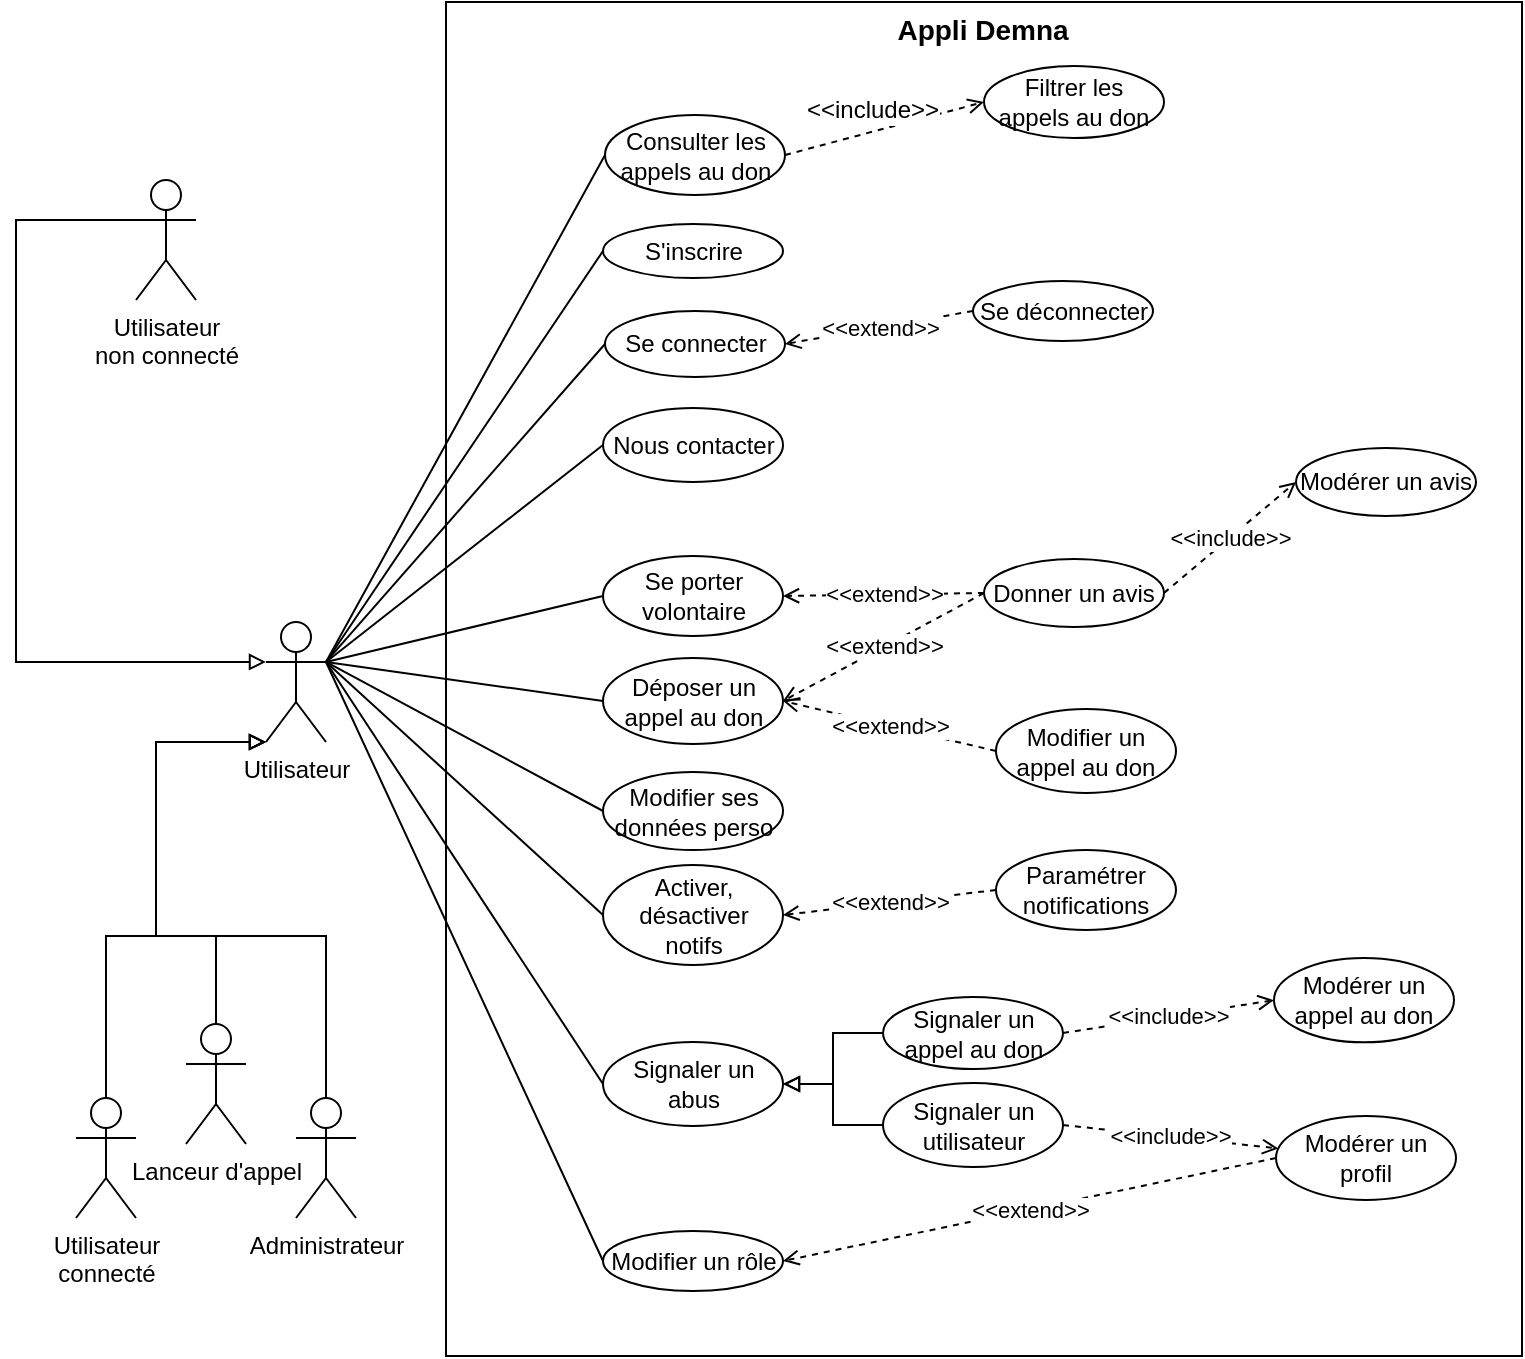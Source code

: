 <mxfile pages="10" version="11.2.7" type="device"><diagram id="Mf0oTnqEiQn6b0_katiW" name="Use case"><mxGraphModel dx="669" dy="579" grid="1" gridSize="10" guides="1" tooltips="1" connect="1" arrows="1" fold="1" page="1" pageScale="1" pageWidth="827" pageHeight="1169" math="0" shadow="0"><root><mxCell id="xLlP0v6ed7eItaXnAiyR-0"/><mxCell id="xLlP0v6ed7eItaXnAiyR-1" parent="xLlP0v6ed7eItaXnAiyR-0"/><mxCell id="5ohlf3A2O0ztKZYzklsP-0" value="" style="whiteSpace=wrap;html=1;fontSize=12;fontColor=#000000;" vertex="1" parent="xLlP0v6ed7eItaXnAiyR-1"><mxGeometry x="275" y="13" width="538" height="677" as="geometry"/></mxCell><mxCell id="5ohlf3A2O0ztKZYzklsP-71" style="rounded=0;orthogonalLoop=1;jettySize=auto;html=1;exitX=1;exitY=0.333;exitDx=0;exitDy=0;exitPerimeter=0;entryX=0;entryY=0.5;entryDx=0;entryDy=0;strokeColor=#000000;endArrow=none;endFill=0;" edge="1" parent="xLlP0v6ed7eItaXnAiyR-1" source="5ohlf3A2O0ztKZYzklsP-6" target="5ohlf3A2O0ztKZYzklsP-34"><mxGeometry relative="1" as="geometry"/></mxCell><mxCell id="5ohlf3A2O0ztKZYzklsP-72" style="edgeStyle=none;rounded=0;orthogonalLoop=1;jettySize=auto;html=1;exitX=1;exitY=0.333;exitDx=0;exitDy=0;exitPerimeter=0;entryX=0;entryY=0.5;entryDx=0;entryDy=0;endArrow=none;endFill=0;strokeColor=#000000;" edge="1" parent="xLlP0v6ed7eItaXnAiyR-1" source="5ohlf3A2O0ztKZYzklsP-6" target="5ohlf3A2O0ztKZYzklsP-35"><mxGeometry relative="1" as="geometry"/></mxCell><mxCell id="5ohlf3A2O0ztKZYzklsP-73" style="edgeStyle=none;rounded=0;orthogonalLoop=1;jettySize=auto;html=1;exitX=1;exitY=0.333;exitDx=0;exitDy=0;exitPerimeter=0;entryX=0;entryY=0.5;entryDx=0;entryDy=0;endArrow=none;endFill=0;strokeColor=#000000;" edge="1" parent="xLlP0v6ed7eItaXnAiyR-1" source="5ohlf3A2O0ztKZYzklsP-6" target="5ohlf3A2O0ztKZYzklsP-36"><mxGeometry relative="1" as="geometry"/></mxCell><mxCell id="5ohlf3A2O0ztKZYzklsP-74" style="edgeStyle=none;rounded=0;orthogonalLoop=1;jettySize=auto;html=1;exitX=1;exitY=0.333;exitDx=0;exitDy=0;exitPerimeter=0;entryX=0;entryY=0.5;entryDx=0;entryDy=0;endArrow=none;endFill=0;strokeColor=#000000;" edge="1" parent="xLlP0v6ed7eItaXnAiyR-1" source="5ohlf3A2O0ztKZYzklsP-6" target="5ohlf3A2O0ztKZYzklsP-37"><mxGeometry relative="1" as="geometry"/></mxCell><mxCell id="5ohlf3A2O0ztKZYzklsP-75" style="edgeStyle=none;rounded=0;orthogonalLoop=1;jettySize=auto;html=1;exitX=1;exitY=0.333;exitDx=0;exitDy=0;exitPerimeter=0;entryX=0;entryY=0.5;entryDx=0;entryDy=0;endArrow=none;endFill=0;strokeColor=#000000;" edge="1" parent="xLlP0v6ed7eItaXnAiyR-1" source="5ohlf3A2O0ztKZYzklsP-6" target="5ohlf3A2O0ztKZYzklsP-24"><mxGeometry relative="1" as="geometry"/></mxCell><mxCell id="5ohlf3A2O0ztKZYzklsP-76" style="edgeStyle=none;rounded=0;orthogonalLoop=1;jettySize=auto;html=1;exitX=1;exitY=0.333;exitDx=0;exitDy=0;exitPerimeter=0;entryX=0;entryY=0.5;entryDx=0;entryDy=0;endArrow=none;endFill=0;strokeColor=#000000;" edge="1" parent="xLlP0v6ed7eItaXnAiyR-1" source="5ohlf3A2O0ztKZYzklsP-6" target="5ohlf3A2O0ztKZYzklsP-21"><mxGeometry relative="1" as="geometry"/></mxCell><mxCell id="5ohlf3A2O0ztKZYzklsP-77" style="edgeStyle=none;rounded=0;orthogonalLoop=1;jettySize=auto;html=1;exitX=1;exitY=0.333;exitDx=0;exitDy=0;exitPerimeter=0;entryX=0;entryY=0.5;entryDx=0;entryDy=0;endArrow=none;endFill=0;strokeColor=#000000;" edge="1" parent="xLlP0v6ed7eItaXnAiyR-1" source="5ohlf3A2O0ztKZYzklsP-6" target="5ohlf3A2O0ztKZYzklsP-25"><mxGeometry relative="1" as="geometry"/></mxCell><mxCell id="5ohlf3A2O0ztKZYzklsP-78" style="edgeStyle=none;rounded=0;orthogonalLoop=1;jettySize=auto;html=1;exitX=1;exitY=0.333;exitDx=0;exitDy=0;exitPerimeter=0;entryX=0;entryY=0.5;entryDx=0;entryDy=0;endArrow=none;endFill=0;strokeColor=#000000;" edge="1" parent="xLlP0v6ed7eItaXnAiyR-1" source="5ohlf3A2O0ztKZYzklsP-6" target="5ohlf3A2O0ztKZYzklsP-50"><mxGeometry relative="1" as="geometry"/></mxCell><mxCell id="5ohlf3A2O0ztKZYzklsP-80" style="edgeStyle=none;rounded=0;orthogonalLoop=1;jettySize=auto;html=1;exitX=1;exitY=0.333;exitDx=0;exitDy=0;exitPerimeter=0;entryX=0;entryY=0.5;entryDx=0;entryDy=0;endArrow=none;endFill=0;strokeColor=#000000;" edge="1" parent="xLlP0v6ed7eItaXnAiyR-1" source="5ohlf3A2O0ztKZYzklsP-6" target="5ohlf3A2O0ztKZYzklsP-92"><mxGeometry relative="1" as="geometry"/></mxCell><mxCell id="5ohlf3A2O0ztKZYzklsP-81" style="edgeStyle=none;rounded=0;orthogonalLoop=1;jettySize=auto;html=1;exitX=1;exitY=0.333;exitDx=0;exitDy=0;exitPerimeter=0;entryX=0;entryY=0.5;entryDx=0;entryDy=0;endArrow=none;endFill=0;strokeColor=#000000;" edge="1" parent="xLlP0v6ed7eItaXnAiyR-1" source="5ohlf3A2O0ztKZYzklsP-6" target="5ohlf3A2O0ztKZYzklsP-47"><mxGeometry relative="1" as="geometry"/></mxCell><mxCell id="5ohlf3A2O0ztKZYzklsP-6" value="&lt;div&gt;Utilisateur&lt;/div&gt;" style="shape=umlActor;verticalLabelPosition=bottom;labelBackgroundColor=#ffffff;verticalAlign=top;html=1;fontFamily=Helvetica;fontSize=12;fontColor=#000000;align=center;strokeColor=#000000;fillColor=#ffffff;" vertex="1" parent="xLlP0v6ed7eItaXnAiyR-1"><mxGeometry x="185" y="323" width="30" height="60" as="geometry"/></mxCell><mxCell id="5ohlf3A2O0ztKZYzklsP-61" style="edgeStyle=orthogonalEdgeStyle;rounded=0;orthogonalLoop=1;jettySize=auto;html=1;exitX=0.5;exitY=0;exitDx=0;exitDy=0;exitPerimeter=0;strokeColor=#000000;entryX=0;entryY=1;entryDx=0;entryDy=0;entryPerimeter=0;endArrow=block;endFill=0;" edge="1" parent="xLlP0v6ed7eItaXnAiyR-1" source="5ohlf3A2O0ztKZYzklsP-10" target="5ohlf3A2O0ztKZYzklsP-6"><mxGeometry relative="1" as="geometry"><mxPoint x="130" y="440" as="targetPoint"/><Array as="points"><mxPoint x="215" y="480"/><mxPoint x="130" y="480"/><mxPoint x="130" y="383"/></Array></mxGeometry></mxCell><mxCell id="5ohlf3A2O0ztKZYzklsP-10" value="Administrateur" style="shape=umlActor;verticalLabelPosition=bottom;labelBackgroundColor=#ffffff;verticalAlign=top;html=1;fontFamily=Helvetica;fontSize=12;fontColor=#000000;align=center;strokeColor=#000000;fillColor=#ffffff;" vertex="1" parent="xLlP0v6ed7eItaXnAiyR-1"><mxGeometry x="200" y="561" width="30" height="60" as="geometry"/></mxCell><mxCell id="5ohlf3A2O0ztKZYzklsP-59" style="edgeStyle=orthogonalEdgeStyle;rounded=0;orthogonalLoop=1;jettySize=auto;html=1;exitX=0.5;exitY=0;exitDx=0;exitDy=0;exitPerimeter=0;strokeColor=#000000;entryX=0;entryY=1;entryDx=0;entryDy=0;entryPerimeter=0;endArrow=block;endFill=0;" edge="1" parent="xLlP0v6ed7eItaXnAiyR-1" source="5ohlf3A2O0ztKZYzklsP-14" target="5ohlf3A2O0ztKZYzklsP-6"><mxGeometry relative="1" as="geometry"><mxPoint x="130" y="440" as="targetPoint"/><Array as="points"><mxPoint x="105" y="480"/><mxPoint x="130" y="480"/><mxPoint x="130" y="383"/></Array></mxGeometry></mxCell><mxCell id="5ohlf3A2O0ztKZYzklsP-14" value="&lt;div&gt;Utilisateur&lt;/div&gt;&lt;div&gt;connecté&lt;br&gt;&lt;/div&gt;" style="shape=umlActor;verticalLabelPosition=bottom;labelBackgroundColor=#ffffff;verticalAlign=top;html=1;fontFamily=Helvetica;fontSize=12;fontColor=#000000;align=center;strokeColor=#000000;fillColor=#ffffff;" vertex="1" parent="xLlP0v6ed7eItaXnAiyR-1"><mxGeometry x="90" y="561" width="30" height="60" as="geometry"/></mxCell><mxCell id="5ohlf3A2O0ztKZYzklsP-21" value="&lt;div&gt;Déposer un appel au don&lt;/div&gt;" style="ellipse;whiteSpace=wrap;html=1;fontFamily=Helvetica;fontSize=12;fontColor=#000000;align=center;strokeColor=#000000;fillColor=#ffffff;" vertex="1" parent="xLlP0v6ed7eItaXnAiyR-1"><mxGeometry x="353.5" y="341" width="90" height="43" as="geometry"/></mxCell><mxCell id="5ohlf3A2O0ztKZYzklsP-90" value="&amp;lt;&amp;lt;extend&amp;gt;&amp;gt;" style="edgeStyle=none;rounded=0;orthogonalLoop=1;jettySize=auto;html=1;exitX=0;exitY=0.5;exitDx=0;exitDy=0;entryX=1;entryY=0.5;entryDx=0;entryDy=0;dashed=1;endArrow=open;endFill=0;strokeColor=#000000;" edge="1" parent="xLlP0v6ed7eItaXnAiyR-1" source="5ohlf3A2O0ztKZYzklsP-22" target="5ohlf3A2O0ztKZYzklsP-21"><mxGeometry relative="1" as="geometry"/></mxCell><mxCell id="5ohlf3A2O0ztKZYzklsP-22" value="Modifier un appel au don" style="ellipse;whiteSpace=wrap;html=1;fontFamily=Helvetica;fontSize=12;fontColor=#000000;align=center;strokeColor=#000000;fillColor=#ffffff;" vertex="1" parent="xLlP0v6ed7eItaXnAiyR-1"><mxGeometry x="550" y="366.5" width="90" height="42" as="geometry"/></mxCell><mxCell id="5ohlf3A2O0ztKZYzklsP-24" value="Se porter volontaire" style="ellipse;whiteSpace=wrap;html=1;fontFamily=Helvetica;fontSize=12;fontColor=#000000;align=center;strokeColor=#000000;fillColor=#ffffff;" vertex="1" parent="xLlP0v6ed7eItaXnAiyR-1"><mxGeometry x="353.5" y="290" width="90" height="40" as="geometry"/></mxCell><mxCell id="5ohlf3A2O0ztKZYzklsP-25" value="Modifier ses données perso" style="ellipse;whiteSpace=wrap;html=1;fontFamily=Helvetica;fontSize=12;fontColor=#000000;align=center;strokeColor=#000000;fillColor=#ffffff;" vertex="1" parent="xLlP0v6ed7eItaXnAiyR-1"><mxGeometry x="353.5" y="398" width="90" height="39" as="geometry"/></mxCell><mxCell id="5ohlf3A2O0ztKZYzklsP-91" value="&amp;lt;&amp;lt;extend&amp;gt;&amp;gt;" style="edgeStyle=none;rounded=0;orthogonalLoop=1;jettySize=auto;html=1;exitX=0;exitY=0.5;exitDx=0;exitDy=0;entryX=1;entryY=0.5;entryDx=0;entryDy=0;dashed=1;endArrow=open;endFill=0;strokeColor=#000000;" edge="1" parent="xLlP0v6ed7eItaXnAiyR-1" source="5ohlf3A2O0ztKZYzklsP-27" target="5ohlf3A2O0ztKZYzklsP-50"><mxGeometry relative="1" as="geometry"/></mxCell><mxCell id="5ohlf3A2O0ztKZYzklsP-27" value="&lt;div&gt;Paramétrer&lt;/div&gt;&lt;div&gt; notifications&lt;/div&gt;" style="ellipse;whiteSpace=wrap;html=1;fontFamily=Helvetica;fontSize=12;fontColor=#000000;align=center;strokeColor=#000000;fillColor=#ffffff;" vertex="1" parent="xLlP0v6ed7eItaXnAiyR-1"><mxGeometry x="550" y="437" width="90" height="40" as="geometry"/></mxCell><mxCell id="5ohlf3A2O0ztKZYzklsP-98" value="&amp;lt;&amp;lt;extend&amp;gt;&amp;gt;" style="edgeStyle=none;rounded=0;orthogonalLoop=1;jettySize=auto;html=1;exitX=0;exitY=0.5;exitDx=0;exitDy=0;entryX=1;entryY=0.5;entryDx=0;entryDy=0;dashed=1;endArrow=open;endFill=0;strokeColor=#000000;" edge="1" parent="xLlP0v6ed7eItaXnAiyR-1" source="5ohlf3A2O0ztKZYzklsP-28" target="5ohlf3A2O0ztKZYzklsP-21"><mxGeometry relative="1" as="geometry"/></mxCell><mxCell id="5ohlf3A2O0ztKZYzklsP-99" value="&amp;lt;&amp;lt;extend&amp;gt;&amp;gt;" style="edgeStyle=none;rounded=0;orthogonalLoop=1;jettySize=auto;html=1;exitX=0;exitY=0.5;exitDx=0;exitDy=0;entryX=1;entryY=0.5;entryDx=0;entryDy=0;dashed=1;endArrow=open;endFill=0;strokeColor=#000000;" edge="1" parent="xLlP0v6ed7eItaXnAiyR-1" source="5ohlf3A2O0ztKZYzklsP-28" target="5ohlf3A2O0ztKZYzklsP-24"><mxGeometry relative="1" as="geometry"/></mxCell><mxCell id="5ohlf3A2O0ztKZYzklsP-100" value="&amp;lt;&amp;lt;include&amp;gt;&amp;gt;" style="edgeStyle=none;rounded=0;orthogonalLoop=1;jettySize=auto;html=1;exitX=1;exitY=0.5;exitDx=0;exitDy=0;entryX=0;entryY=0.5;entryDx=0;entryDy=0;dashed=1;endArrow=open;endFill=0;strokeColor=#000000;" edge="1" parent="xLlP0v6ed7eItaXnAiyR-1" source="5ohlf3A2O0ztKZYzklsP-28" target="5ohlf3A2O0ztKZYzklsP-46"><mxGeometry relative="1" as="geometry"/></mxCell><mxCell id="5ohlf3A2O0ztKZYzklsP-28" value="Donner un avis" style="ellipse;whiteSpace=wrap;html=1;fontFamily=Helvetica;fontSize=12;fontColor=#000000;align=center;strokeColor=#000000;fillColor=#ffffff;" vertex="1" parent="xLlP0v6ed7eItaXnAiyR-1"><mxGeometry x="544" y="291.5" width="90" height="34" as="geometry"/></mxCell><mxCell id="5ohlf3A2O0ztKZYzklsP-93" style="edgeStyle=orthogonalEdgeStyle;rounded=0;orthogonalLoop=1;jettySize=auto;html=1;exitX=0;exitY=0.5;exitDx=0;exitDy=0;entryX=1;entryY=0.5;entryDx=0;entryDy=0;endArrow=block;endFill=0;strokeColor=#000000;" edge="1" parent="xLlP0v6ed7eItaXnAiyR-1" source="5ohlf3A2O0ztKZYzklsP-32" target="5ohlf3A2O0ztKZYzklsP-92"><mxGeometry relative="1" as="geometry"/></mxCell><mxCell id="5ohlf3A2O0ztKZYzklsP-97" value="&amp;lt;&amp;lt;include&amp;gt;&amp;gt;" style="edgeStyle=none;rounded=0;orthogonalLoop=1;jettySize=auto;html=1;exitX=1;exitY=0.5;exitDx=0;exitDy=0;entryX=0;entryY=0.5;entryDx=0;entryDy=0;dashed=1;endArrow=open;endFill=0;strokeColor=#000000;" edge="1" parent="xLlP0v6ed7eItaXnAiyR-1" source="5ohlf3A2O0ztKZYzklsP-32" target="5ohlf3A2O0ztKZYzklsP-45"><mxGeometry relative="1" as="geometry"/></mxCell><mxCell id="5ohlf3A2O0ztKZYzklsP-32" value="Signaler un appel au don" style="ellipse;whiteSpace=wrap;html=1;fontFamily=Helvetica;fontSize=12;fontColor=#000000;align=center;strokeColor=#000000;fillColor=#ffffff;" vertex="1" parent="xLlP0v6ed7eItaXnAiyR-1"><mxGeometry x="493.5" y="510.5" width="90" height="36" as="geometry"/></mxCell><mxCell id="5ohlf3A2O0ztKZYzklsP-33" value="Appli Demna" style="text;align=center;fontStyle=1;verticalAlign=middle;spacingLeft=3;spacingRight=3;strokeColor=none;rotatable=0;points=[[0,0.5],[1,0.5]];portConstraint=eastwest;fontSize=14;fontColor=#000000;" vertex="1" parent="xLlP0v6ed7eItaXnAiyR-1"><mxGeometry x="503.5" y="13" width="80" height="26" as="geometry"/></mxCell><mxCell id="5ohlf3A2O0ztKZYzklsP-83" style="edgeStyle=none;rounded=0;orthogonalLoop=1;jettySize=auto;html=1;exitX=1;exitY=0.5;exitDx=0;exitDy=0;entryX=0;entryY=0.5;entryDx=0;entryDy=0;endArrow=open;endFill=0;strokeColor=#000000;dashed=1;" edge="1" parent="xLlP0v6ed7eItaXnAiyR-1" source="5ohlf3A2O0ztKZYzklsP-34" target="5ohlf3A2O0ztKZYzklsP-39"><mxGeometry relative="1" as="geometry"><Array as="points"/></mxGeometry></mxCell><mxCell id="5ohlf3A2O0ztKZYzklsP-84" value="&amp;lt;&amp;lt;include&amp;gt;&amp;gt;" style="text;html=1;resizable=0;points=[];align=center;verticalAlign=middle;labelBackgroundColor=#ffffff;" vertex="1" connectable="0" parent="5ohlf3A2O0ztKZYzklsP-83"><mxGeometry x="-0.329" y="-2" relative="1" as="geometry"><mxPoint x="9.5" y="-16" as="offset"/></mxGeometry></mxCell><mxCell id="5ohlf3A2O0ztKZYzklsP-34" value="Consulter les appels au don" style="ellipse;whiteSpace=wrap;html=1;fontFamily=Helvetica;fontSize=12;fontColor=#000000;align=center;strokeColor=#000000;fillColor=#ffffff;" vertex="1" parent="xLlP0v6ed7eItaXnAiyR-1"><mxGeometry x="354.5" y="69.5" width="90" height="40" as="geometry"/></mxCell><mxCell id="5ohlf3A2O0ztKZYzklsP-35" value="S'inscrire" style="ellipse;whiteSpace=wrap;html=1;fontFamily=Helvetica;fontSize=12;fontColor=#000000;align=center;strokeColor=#000000;fillColor=#ffffff;" vertex="1" parent="xLlP0v6ed7eItaXnAiyR-1"><mxGeometry x="353.5" y="124" width="90" height="27" as="geometry"/></mxCell><mxCell id="5ohlf3A2O0ztKZYzklsP-36" value="Se connecter" style="ellipse;whiteSpace=wrap;html=1;fontFamily=Helvetica;fontSize=12;fontColor=#000000;align=center;strokeColor=#000000;fillColor=#ffffff;" vertex="1" parent="xLlP0v6ed7eItaXnAiyR-1"><mxGeometry x="354.5" y="167.5" width="90" height="33" as="geometry"/></mxCell><mxCell id="5ohlf3A2O0ztKZYzklsP-37" value="Nous contacter" style="ellipse;whiteSpace=wrap;html=1;fontFamily=Helvetica;fontSize=12;fontColor=#000000;align=center;strokeColor=#000000;fillColor=#ffffff;" vertex="1" parent="xLlP0v6ed7eItaXnAiyR-1"><mxGeometry x="353.5" y="216" width="90" height="37" as="geometry"/></mxCell><mxCell id="5ohlf3A2O0ztKZYzklsP-101" value="&amp;lt;&amp;lt;extend&amp;gt;&amp;gt;" style="edgeStyle=none;rounded=0;orthogonalLoop=1;jettySize=auto;html=1;exitX=0;exitY=0.5;exitDx=0;exitDy=0;entryX=1;entryY=0.5;entryDx=0;entryDy=0;dashed=1;endArrow=open;endFill=0;strokeColor=#000000;" edge="1" parent="xLlP0v6ed7eItaXnAiyR-1" source="5ohlf3A2O0ztKZYzklsP-38" target="5ohlf3A2O0ztKZYzklsP-36"><mxGeometry relative="1" as="geometry"/></mxCell><mxCell id="5ohlf3A2O0ztKZYzklsP-38" value="Se déconnecter" style="ellipse;whiteSpace=wrap;html=1;fontFamily=Helvetica;fontSize=12;fontColor=#000000;align=center;strokeColor=#000000;fillColor=#ffffff;" vertex="1" parent="xLlP0v6ed7eItaXnAiyR-1"><mxGeometry x="538.5" y="152.5" width="90" height="30" as="geometry"/></mxCell><mxCell id="5ohlf3A2O0ztKZYzklsP-39" value="Filtrer les appels au don" style="ellipse;whiteSpace=wrap;html=1;fontFamily=Helvetica;fontSize=12;fontColor=#000000;align=center;strokeColor=#000000;fillColor=#ffffff;" vertex="1" parent="xLlP0v6ed7eItaXnAiyR-1"><mxGeometry x="544" y="45" width="90" height="36" as="geometry"/></mxCell><mxCell id="5ohlf3A2O0ztKZYzklsP-95" style="edgeStyle=orthogonalEdgeStyle;rounded=0;orthogonalLoop=1;jettySize=auto;html=1;exitX=0;exitY=0.5;exitDx=0;exitDy=0;entryX=1;entryY=0.5;entryDx=0;entryDy=0;endArrow=block;endFill=0;strokeColor=#000000;" edge="1" parent="xLlP0v6ed7eItaXnAiyR-1" source="5ohlf3A2O0ztKZYzklsP-48" target="5ohlf3A2O0ztKZYzklsP-92"><mxGeometry relative="1" as="geometry"/></mxCell><mxCell id="5ohlf3A2O0ztKZYzklsP-96" value="&amp;lt;&amp;lt;include&amp;gt;&amp;gt;" style="rounded=0;orthogonalLoop=1;jettySize=auto;html=1;exitX=1;exitY=0.5;exitDx=0;exitDy=0;endArrow=open;endFill=0;strokeColor=#000000;dashed=1;" edge="1" parent="xLlP0v6ed7eItaXnAiyR-1" source="5ohlf3A2O0ztKZYzklsP-48" target="5ohlf3A2O0ztKZYzklsP-44"><mxGeometry relative="1" as="geometry"/></mxCell><mxCell id="5ohlf3A2O0ztKZYzklsP-48" value="Signaler un utilisateur" style="ellipse;whiteSpace=wrap;html=1;fontFamily=Helvetica;fontSize=12;fontColor=#000000;align=center;strokeColor=#000000;fillColor=#ffffff;" vertex="1" parent="xLlP0v6ed7eItaXnAiyR-1"><mxGeometry x="493.5" y="553.5" width="90" height="42" as="geometry"/></mxCell><mxCell id="5ohlf3A2O0ztKZYzklsP-50" value="&lt;div&gt;Activer, désactiver&lt;/div&gt;&lt;div&gt;notifs&lt;/div&gt;" style="ellipse;whiteSpace=wrap;html=1;fontFamily=Helvetica;fontSize=12;fontColor=#000000;align=center;strokeColor=#000000;fillColor=#ffffff;" vertex="1" parent="xLlP0v6ed7eItaXnAiyR-1"><mxGeometry x="353.5" y="444.5" width="90" height="50" as="geometry"/></mxCell><mxCell id="5ohlf3A2O0ztKZYzklsP-70" style="edgeStyle=orthogonalEdgeStyle;rounded=0;orthogonalLoop=1;jettySize=auto;html=1;exitX=0;exitY=0.333;exitDx=0;exitDy=0;exitPerimeter=0;entryX=0;entryY=0.333;entryDx=0;entryDy=0;entryPerimeter=0;strokeColor=#000000;endArrow=block;endFill=0;" edge="1" parent="xLlP0v6ed7eItaXnAiyR-1" source="5ohlf3A2O0ztKZYzklsP-51" target="5ohlf3A2O0ztKZYzklsP-6"><mxGeometry relative="1" as="geometry"><Array as="points"><mxPoint x="60" y="122"/><mxPoint x="60" y="343"/></Array></mxGeometry></mxCell><mxCell id="5ohlf3A2O0ztKZYzklsP-51" value="&lt;div&gt;Utilisateur&lt;/div&gt;&lt;div&gt;non connecté&lt;/div&gt;" style="shape=umlActor;verticalLabelPosition=bottom;labelBackgroundColor=#ffffff;verticalAlign=top;html=1;fontFamily=Helvetica;fontSize=12;fontColor=#000000;align=center;strokeColor=#000000;fillColor=#ffffff;" vertex="1" parent="xLlP0v6ed7eItaXnAiyR-1"><mxGeometry x="120" y="102" width="30" height="60" as="geometry"/></mxCell><mxCell id="5ohlf3A2O0ztKZYzklsP-60" style="edgeStyle=orthogonalEdgeStyle;rounded=0;orthogonalLoop=1;jettySize=auto;html=1;exitX=0.5;exitY=0;exitDx=0;exitDy=0;exitPerimeter=0;strokeColor=#000000;entryX=0;entryY=1;entryDx=0;entryDy=0;entryPerimeter=0;endArrow=block;endFill=0;" edge="1" parent="xLlP0v6ed7eItaXnAiyR-1" source="5ohlf3A2O0ztKZYzklsP-53" target="5ohlf3A2O0ztKZYzklsP-6"><mxGeometry relative="1" as="geometry"><mxPoint x="130" y="440" as="targetPoint"/><Array as="points"><mxPoint x="160" y="480"/><mxPoint x="130" y="480"/><mxPoint x="130" y="383"/></Array></mxGeometry></mxCell><mxCell id="5ohlf3A2O0ztKZYzklsP-53" value="Lanceur d'appel" style="shape=umlActor;verticalLabelPosition=bottom;labelBackgroundColor=#ffffff;verticalAlign=top;html=1;fontFamily=Helvetica;fontSize=12;fontColor=#000000;align=center;strokeColor=#000000;fillColor=#ffffff;" vertex="1" parent="xLlP0v6ed7eItaXnAiyR-1"><mxGeometry x="145" y="524" width="30" height="60" as="geometry"/></mxCell><mxCell id="5ohlf3A2O0ztKZYzklsP-103" value="&amp;lt;&amp;lt;extend&amp;gt;&amp;gt;" style="edgeStyle=none;rounded=0;orthogonalLoop=1;jettySize=auto;html=1;exitX=0;exitY=0.5;exitDx=0;exitDy=0;entryX=1;entryY=0.5;entryDx=0;entryDy=0;dashed=1;endArrow=open;endFill=0;strokeColor=#000000;" edge="1" parent="xLlP0v6ed7eItaXnAiyR-1" source="5ohlf3A2O0ztKZYzklsP-44" target="5ohlf3A2O0ztKZYzklsP-47"><mxGeometry relative="1" as="geometry"/></mxCell><mxCell id="5ohlf3A2O0ztKZYzklsP-44" value="Modérer un profil" style="ellipse;whiteSpace=wrap;html=1;fontFamily=Helvetica;fontSize=12;fontColor=#000000;align=center;strokeColor=#000000;fillColor=#ffffff;" vertex="1" parent="xLlP0v6ed7eItaXnAiyR-1"><mxGeometry x="690" y="570" width="90" height="42" as="geometry"/></mxCell><mxCell id="5ohlf3A2O0ztKZYzklsP-45" value="Modérer un appel au don" style="ellipse;whiteSpace=wrap;html=1;fontFamily=Helvetica;fontSize=12;fontColor=#000000;align=center;strokeColor=#000000;fillColor=#ffffff;" vertex="1" parent="xLlP0v6ed7eItaXnAiyR-1"><mxGeometry x="689" y="490.997" width="90" height="42.177" as="geometry"/></mxCell><mxCell id="5ohlf3A2O0ztKZYzklsP-46" value="Modérer un avis" style="ellipse;whiteSpace=wrap;html=1;fontFamily=Helvetica;fontSize=12;fontColor=#000000;align=center;strokeColor=#000000;fillColor=#ffffff;" vertex="1" parent="xLlP0v6ed7eItaXnAiyR-1"><mxGeometry x="700" y="236" width="90" height="34" as="geometry"/></mxCell><mxCell id="5ohlf3A2O0ztKZYzklsP-47" value="Modifier un rôle" style="ellipse;whiteSpace=wrap;html=1;fontFamily=Helvetica;fontSize=12;fontColor=#000000;align=center;strokeColor=#000000;fillColor=#ffffff;" vertex="1" parent="xLlP0v6ed7eItaXnAiyR-1"><mxGeometry x="353.5" y="627.5" width="90" height="30" as="geometry"/></mxCell><mxCell id="5ohlf3A2O0ztKZYzklsP-92" value="Signaler un abus" style="ellipse;whiteSpace=wrap;html=1;fontFamily=Helvetica;fontSize=12;fontColor=#000000;align=center;strokeColor=#000000;fillColor=#ffffff;" vertex="1" parent="xLlP0v6ed7eItaXnAiyR-1"><mxGeometry x="353.5" y="533" width="90" height="42" as="geometry"/></mxCell></root></mxGraphModel></diagram><diagram id="m1fIV7DetstLE1THQnhE" name="UC - Consulter les appels"><mxGraphModel dx="885" dy="579" grid="1" gridSize="10" guides="1" tooltips="1" connect="1" arrows="1" fold="1" page="1" pageScale="1" pageWidth="827" pageHeight="1169" math="0" shadow="0"><root><mxCell id="0"/><mxCell id="1" parent="0"/><mxCell id="hkV7UxkESYAzPXl-FMNn-5" value="Consulter les appels au don" style="swimlane;html=1;childLayout=stackLayout;resizeParent=1;resizeParentMax=0;startSize=20;fontSize=12;fontColor=#000000;whiteSpace=wrap;" vertex="1" parent="1"><mxGeometry x="130" y="55" width="650" height="450" as="geometry"><mxRectangle x="120" y="150" width="60" height="20" as="alternateBounds"/></mxGeometry></mxCell><mxCell id="hkV7UxkESYAzPXl-FMNn-6" value="Utilisateur connecté, Modérateur, Administrateur" style="swimlane;html=1;startSize=20;" vertex="1" parent="hkV7UxkESYAzPXl-FMNn-5"><mxGeometry y="20" width="340" height="430" as="geometry"/></mxCell><mxCell id="hkV7UxkESYAzPXl-FMNn-7" value="Accéder à la page de consultation des appels au don" style="rounded=1;whiteSpace=wrap;html=1;arcSize=40;fontColor=#000000;fillColor=#ffffc0;strokeColor=#ff0000;" vertex="1" parent="hkV7UxkESYAzPXl-FMNn-6"><mxGeometry x="95" y="82" width="140" height="60" as="geometry"/></mxCell><mxCell id="7O_TI_nm4UeyFp_eZplx-6" style="edgeStyle=orthogonalEdgeStyle;rounded=0;orthogonalLoop=1;jettySize=auto;html=1;exitX=0.5;exitY=1;exitDx=0;exitDy=0;entryX=0.5;entryY=0;entryDx=0;entryDy=0;strokeColor=#FF0000;" edge="1" parent="hkV7UxkESYAzPXl-FMNn-6" source="hkV7UxkESYAzPXl-FMNn-8" target="hkV7UxkESYAzPXl-FMNn-7"><mxGeometry relative="1" as="geometry"/></mxCell><mxCell id="hkV7UxkESYAzPXl-FMNn-8" value="" style="ellipse;html=1;shape=startState;fillColor=#000000;strokeColor=#ff0000;fontSize=12;fontColor=#000000;" vertex="1" parent="hkV7UxkESYAzPXl-FMNn-6"><mxGeometry x="150" y="30" width="30" height="30" as="geometry"/></mxCell><mxCell id="hkV7UxkESYAzPXl-FMNn-30" style="edgeStyle=orthogonalEdgeStyle;rounded=0;orthogonalLoop=1;jettySize=auto;html=1;exitX=0.5;exitY=1;exitDx=0;exitDy=0;" edge="1" parent="hkV7UxkESYAzPXl-FMNn-6" source="hkV7UxkESYAzPXl-FMNn-10" target="hkV7UxkESYAzPXl-FMNn-11"><mxGeometry relative="1" as="geometry"/></mxCell><mxCell id="hkV7UxkESYAzPXl-FMNn-10" value="Faire défiler la liste pour consulter les appels au don" style="rounded=1;whiteSpace=wrap;html=1;arcSize=40;fontColor=#000000;fillColor=#ffffc0;strokeColor=#ff0000;" vertex="1" parent="hkV7UxkESYAzPXl-FMNn-6"><mxGeometry x="105" y="295" width="120" height="60" as="geometry"/></mxCell><mxCell id="hkV7UxkESYAzPXl-FMNn-11" value="" style="ellipse;html=1;shape=endState;fillColor=#000000;strokeColor=#ff0000;fontSize=12;fontColor=#000000;" vertex="1" parent="hkV7UxkESYAzPXl-FMNn-6"><mxGeometry x="150" y="394" width="30" height="30" as="geometry"/></mxCell><mxCell id="hkV7UxkESYAzPXl-FMNn-23" style="edgeStyle=orthogonalEdgeStyle;rounded=0;orthogonalLoop=1;jettySize=auto;html=1;entryX=0.5;entryY=0;entryDx=0;entryDy=0;labelBackgroundColor=#ffffff;startArrow=none;startFill=0;fontSize=12;fontColor=#000000;" edge="1" parent="hkV7UxkESYAzPXl-FMNn-5" source="hkV7UxkESYAzPXl-FMNn-18" target="hkV7UxkESYAzPXl-FMNn-10"><mxGeometry relative="1" as="geometry"/></mxCell><mxCell id="hkV7UxkESYAzPXl-FMNn-14" value="Système" style="swimlane;html=1;startSize=20;" vertex="1" parent="hkV7UxkESYAzPXl-FMNn-5"><mxGeometry x="340" y="20" width="310" height="430" as="geometry"><mxRectangle x="120" y="20" width="70" height="460" as="alternateBounds"/></mxGeometry></mxCell><mxCell id="7O_TI_nm4UeyFp_eZplx-1" style="edgeStyle=orthogonalEdgeStyle;rounded=0;orthogonalLoop=1;jettySize=auto;html=1;exitX=1;exitY=0.5;exitDx=0;exitDy=0;entryX=0.5;entryY=0;entryDx=0;entryDy=0;strokeColor=#FF0000;" edge="1" parent="hkV7UxkESYAzPXl-FMNn-14" source="hkV7UxkESYAzPXl-FMNn-15" target="hkV7UxkESYAzPXl-FMNn-21"><mxGeometry relative="1" as="geometry"/></mxCell><mxCell id="7O_TI_nm4UeyFp_eZplx-4" value="oui" style="text;html=1;resizable=0;points=[];align=center;verticalAlign=middle;labelBackgroundColor=#ffffff;" vertex="1" connectable="0" parent="7O_TI_nm4UeyFp_eZplx-1"><mxGeometry x="-0.049" y="-2" relative="1" as="geometry"><mxPoint as="offset"/></mxGeometry></mxCell><mxCell id="7O_TI_nm4UeyFp_eZplx-2" style="edgeStyle=orthogonalEdgeStyle;rounded=0;orthogonalLoop=1;jettySize=auto;html=1;exitX=0.5;exitY=1;exitDx=0;exitDy=0;entryX=0.5;entryY=0;entryDx=0;entryDy=0;strokeColor=#FF0000;" edge="1" parent="hkV7UxkESYAzPXl-FMNn-14" source="hkV7UxkESYAzPXl-FMNn-15" target="hkV7UxkESYAzPXl-FMNn-18"><mxGeometry relative="1" as="geometry"/></mxCell><mxCell id="7O_TI_nm4UeyFp_eZplx-3" value="non" style="text;html=1;resizable=0;points=[];align=center;verticalAlign=middle;labelBackgroundColor=#ffffff;" vertex="1" connectable="0" parent="7O_TI_nm4UeyFp_eZplx-2"><mxGeometry x="-0.273" y="-2" relative="1" as="geometry"><mxPoint as="offset"/></mxGeometry></mxCell><mxCell id="hkV7UxkESYAzPXl-FMNn-15" value="Filtrage personnalisé ?" style="rhombus;whiteSpace=wrap;html=1;fillColor=#ffffc0;strokeColor=#ff0000;fontSize=12;fontColor=#000000;" vertex="1" parent="hkV7UxkESYAzPXl-FMNn-14"><mxGeometry x="40" y="82" width="105" height="60" as="geometry"/></mxCell><mxCell id="hkV7UxkESYAzPXl-FMNn-18" value="Liste des appels au don actuels et non pourvus" style="html=1;fontSize=12;fontColor=#000000;whiteSpace=wrap;" vertex="1" parent="hkV7UxkESYAzPXl-FMNn-14"><mxGeometry x="27.5" y="230" width="130" height="50" as="geometry"/></mxCell><mxCell id="hkV7UxkESYAzPXl-FMNn-28" value="" style="edgeStyle=orthogonalEdgeStyle;rounded=0;orthogonalLoop=1;jettySize=auto;html=1;entryX=1;entryY=0.5;entryDx=0;entryDy=0;exitX=0.5;exitY=1;exitDx=0;exitDy=0;" edge="1" parent="hkV7UxkESYAzPXl-FMNn-14" source="hkV7UxkESYAzPXl-FMNn-21" target="hkV7UxkESYAzPXl-FMNn-18"><mxGeometry relative="1" as="geometry"><mxPoint x="220" y="385" as="targetPoint"/></mxGeometry></mxCell><mxCell id="hkV7UxkESYAzPXl-FMNn-21" value="Liste des filtrages personnalisés" style="html=1;fontSize=12;fontColor=#000000;whiteSpace=wrap;" vertex="1" parent="hkV7UxkESYAzPXl-FMNn-14"><mxGeometry x="170" y="165" width="130" height="50" as="geometry"/></mxCell><mxCell id="7O_TI_nm4UeyFp_eZplx-5" style="edgeStyle=orthogonalEdgeStyle;rounded=0;orthogonalLoop=1;jettySize=auto;html=1;exitX=1;exitY=0.5;exitDx=0;exitDy=0;entryX=0;entryY=0.5;entryDx=0;entryDy=0;strokeColor=#FF0000;" edge="1" parent="hkV7UxkESYAzPXl-FMNn-5" source="hkV7UxkESYAzPXl-FMNn-7" target="hkV7UxkESYAzPXl-FMNn-15"><mxGeometry relative="1" as="geometry"/></mxCell></root></mxGraphModel></diagram><diagram id="KWGqGIjFrZL5Z7h-UUgR" name="UC - Filtrer les appels"><mxGraphModel dx="885" dy="579" grid="1" gridSize="10" guides="1" tooltips="1" connect="1" arrows="1" fold="1" page="1" pageScale="1" pageWidth="827" pageHeight="1169" math="0" shadow="0"><root><mxCell id="7T3b37806o6HCgSLTzu6-0"/><mxCell id="7T3b37806o6HCgSLTzu6-1" parent="7T3b37806o6HCgSLTzu6-0"/><mxCell id="JR3WRZeNYljLC5MPzgqj-0" value="Filtrer les appels au don" style="swimlane;html=1;childLayout=stackLayout;resizeParent=1;resizeParentMax=0;startSize=20;fontSize=12;fontColor=#000000;whiteSpace=wrap;" vertex="1" parent="7T3b37806o6HCgSLTzu6-1"><mxGeometry x="130" y="55" width="650" height="450" as="geometry"><mxRectangle x="120" y="150" width="60" height="20" as="alternateBounds"/></mxGeometry></mxCell><mxCell id="JR3WRZeNYljLC5MPzgqj-9" style="edgeStyle=orthogonalEdgeStyle;rounded=0;orthogonalLoop=1;jettySize=auto;html=1;entryX=0.5;entryY=0;entryDx=0;entryDy=0;labelBackgroundColor=#ffffff;startArrow=none;startFill=0;fontSize=12;fontColor=#000000;exitX=0.5;exitY=1;exitDx=0;exitDy=0;" edge="1" parent="JR3WRZeNYljLC5MPzgqj-0" source="JR3WRZeNYljLC5MPzgqj-14" target="JR3WRZeNYljLC5MPzgqj-6"><mxGeometry relative="1" as="geometry"/></mxCell><mxCell id="JR3WRZeNYljLC5MPzgqj-1" value="Utilisateur connecté, Modérateur, Administrateur" style="swimlane;html=1;startSize=20;" vertex="1" parent="JR3WRZeNYljLC5MPzgqj-0"><mxGeometry y="20" width="340" height="430" as="geometry"/></mxCell><mxCell id="foEcIsR_rpOkFamzjoD_-2" style="edgeStyle=orthogonalEdgeStyle;rounded=0;orthogonalLoop=1;jettySize=auto;html=1;exitX=0.5;exitY=1;exitDx=0;exitDy=0;entryX=0.5;entryY=0;entryDx=0;entryDy=0;strokeColor=#FF0000;" edge="1" parent="JR3WRZeNYljLC5MPzgqj-1" source="JR3WRZeNYljLC5MPzgqj-2" target="foEcIsR_rpOkFamzjoD_-0"><mxGeometry relative="1" as="geometry"/></mxCell><mxCell id="JR3WRZeNYljLC5MPzgqj-2" value="Cliquer sur le contrôle d'activation / désactivation des filtres" style="rounded=1;whiteSpace=wrap;html=1;arcSize=40;fontColor=#000000;fillColor=#ffffc0;strokeColor=#ff0000;" vertex="1" parent="JR3WRZeNYljLC5MPzgqj-1"><mxGeometry x="96" y="100.5" width="140" height="60" as="geometry"/></mxCell><mxCell id="mZh5Mua42_ifdOmV8HMC-0" style="edgeStyle=orthogonalEdgeStyle;rounded=0;orthogonalLoop=1;jettySize=auto;html=1;exitX=0.5;exitY=1;exitDx=0;exitDy=0;strokeColor=#FF0000;" edge="1" parent="JR3WRZeNYljLC5MPzgqj-1" source="JR3WRZeNYljLC5MPzgqj-3" target="JR3WRZeNYljLC5MPzgqj-2"><mxGeometry relative="1" as="geometry"/></mxCell><mxCell id="JR3WRZeNYljLC5MPzgqj-3" value="" style="ellipse;html=1;shape=startState;fillColor=#000000;strokeColor=#ff0000;fontSize=12;fontColor=#000000;" vertex="1" parent="JR3WRZeNYljLC5MPzgqj-1"><mxGeometry x="151" y="40" width="30" height="30" as="geometry"/></mxCell><mxCell id="JR3WRZeNYljLC5MPzgqj-5" style="edgeStyle=orthogonalEdgeStyle;rounded=0;orthogonalLoop=1;jettySize=auto;html=1;exitX=0.5;exitY=1;exitDx=0;exitDy=0;strokeColor=#FF0000;" edge="1" parent="JR3WRZeNYljLC5MPzgqj-1" source="JR3WRZeNYljLC5MPzgqj-6" target="JR3WRZeNYljLC5MPzgqj-7"><mxGeometry relative="1" as="geometry"/></mxCell><mxCell id="foEcIsR_rpOkFamzjoD_-1" style="edgeStyle=orthogonalEdgeStyle;rounded=0;orthogonalLoop=1;jettySize=auto;html=1;exitX=0;exitY=0.5;exitDx=0;exitDy=0;strokeColor=#FF0000;entryX=0;entryY=0.5;entryDx=0;entryDy=0;" edge="1" parent="JR3WRZeNYljLC5MPzgqj-1" source="JR3WRZeNYljLC5MPzgqj-6" target="JR3WRZeNYljLC5MPzgqj-2"><mxGeometry relative="1" as="geometry"><mxPoint x="70" y="145" as="targetPoint"/><Array as="points"><mxPoint x="50" y="332"/><mxPoint x="50" y="131"/></Array></mxGeometry></mxCell><mxCell id="JR3WRZeNYljLC5MPzgqj-6" value="Faire défiler la liste pour consulter les appels au don" style="rounded=1;whiteSpace=wrap;html=1;arcSize=40;fontColor=#000000;fillColor=#ffffc0;strokeColor=#ff0000;" vertex="1" parent="JR3WRZeNYljLC5MPzgqj-1"><mxGeometry x="106" y="302" width="120" height="60" as="geometry"/></mxCell><mxCell id="JR3WRZeNYljLC5MPzgqj-7" value="" style="ellipse;html=1;shape=endState;fillColor=#000000;strokeColor=#ff0000;fontSize=12;fontColor=#000000;" vertex="1" parent="JR3WRZeNYljLC5MPzgqj-1"><mxGeometry x="151" y="394" width="30" height="30" as="geometry"/></mxCell><mxCell id="foEcIsR_rpOkFamzjoD_-0" value="&lt;div&gt;Modifier les filtres de la liste d'appels au don&lt;/div&gt;" style="rounded=1;whiteSpace=wrap;html=1;arcSize=40;fontColor=#000000;fillColor=#ffffc0;strokeColor=#ff0000;" vertex="1" parent="JR3WRZeNYljLC5MPzgqj-1"><mxGeometry x="96" y="178.5" width="140" height="60" as="geometry"/></mxCell><mxCell id="JR3WRZeNYljLC5MPzgqj-10" value="Système" style="swimlane;html=1;startSize=20;" vertex="1" parent="JR3WRZeNYljLC5MPzgqj-0"><mxGeometry x="340" y="20" width="310" height="430" as="geometry"><mxRectangle x="120" y="20" width="70" height="460" as="alternateBounds"/></mxGeometry></mxCell><mxCell id="JR3WRZeNYljLC5MPzgqj-14" value="Liste des appels au don actuels et non pourvus, mise à jour en fonction des filtres actifs" style="html=1;fontSize=12;fontColor=#000000;whiteSpace=wrap;" vertex="1" parent="JR3WRZeNYljLC5MPzgqj-10"><mxGeometry x="79" y="167" width="170" height="83" as="geometry"/></mxCell><mxCell id="ws2KRoCBE9O8KFKHkDy3-1" value="Liste des appels au don actuels et non pourvus, fournie en entrée de cette fonctionnalité" style="shape=note;whiteSpace=wrap;html=1;size=14;verticalAlign=top;align=left;spacingTop=-6;" vertex="1" parent="JR3WRZeNYljLC5MPzgqj-10"><mxGeometry x="20" y="35" width="270" height="40" as="geometry"/></mxCell><mxCell id="ws2KRoCBE9O8KFKHkDy3-2" style="edgeStyle=orthogonalEdgeStyle;rounded=0;orthogonalLoop=1;jettySize=auto;html=1;exitX=0;exitY=0.5;exitDx=0;exitDy=0;exitPerimeter=0;entryX=1;entryY=0.5;entryDx=0;entryDy=0;strokeColor=#000000;" edge="1" parent="JR3WRZeNYljLC5MPzgqj-0" source="ws2KRoCBE9O8KFKHkDy3-1" target="JR3WRZeNYljLC5MPzgqj-3"><mxGeometry relative="1" as="geometry"/></mxCell><mxCell id="mZh5Mua42_ifdOmV8HMC-1" style="edgeStyle=orthogonalEdgeStyle;rounded=0;orthogonalLoop=1;jettySize=auto;html=1;exitX=1;exitY=0.5;exitDx=0;exitDy=0;entryX=0;entryY=0.5;entryDx=0;entryDy=0;strokeColor=#FF0000;" edge="1" parent="JR3WRZeNYljLC5MPzgqj-0" source="foEcIsR_rpOkFamzjoD_-0" target="JR3WRZeNYljLC5MPzgqj-14"><mxGeometry relative="1" as="geometry"/></mxCell></root></mxGraphModel></diagram><diagram id="SOVAx9CkVD2eDRMfdlCN" name="UC - Consulter un appel"><mxGraphModel dx="885" dy="579" grid="1" gridSize="10" guides="1" tooltips="1" connect="1" arrows="1" fold="1" page="1" pageScale="1" pageWidth="827" pageHeight="1169" math="0" shadow="0"><root><mxCell id="gIXlnSjpqsdK_ktaGWJD-0"/><mxCell id="gIXlnSjpqsdK_ktaGWJD-1" parent="gIXlnSjpqsdK_ktaGWJD-0"/><mxCell id="b0N3SIZNdVmKFfSWg0gc-0" value="Consulter un appel au don" style="swimlane;html=1;childLayout=stackLayout;resizeParent=1;resizeParentMax=0;startSize=20;fontSize=12;fontColor=#000000;whiteSpace=wrap;" vertex="1" parent="gIXlnSjpqsdK_ktaGWJD-1"><mxGeometry x="130" y="55" width="650" height="450" as="geometry"><mxRectangle x="120" y="150" width="60" height="20" as="alternateBounds"/></mxGeometry></mxCell><mxCell id="b0N3SIZNdVmKFfSWg0gc-1" value="Utilisateur connecté, Modérateur, Administrateur" style="swimlane;html=1;startSize=20;" vertex="1" parent="b0N3SIZNdVmKFfSWg0gc-0"><mxGeometry y="20" width="340" height="430" as="geometry"/></mxCell><mxCell id="b0N3SIZNdVmKFfSWg0gc-2" value="Cliquer sur un appel depuis la liste des appels au don" style="rounded=1;whiteSpace=wrap;html=1;arcSize=40;fontColor=#000000;fillColor=#ffffc0;strokeColor=#ff0000;" vertex="1" parent="b0N3SIZNdVmKFfSWg0gc-1"><mxGeometry x="95" y="82" width="140" height="60" as="geometry"/></mxCell><mxCell id="quYgoNBSfNMwVODC9KLc-0" style="edgeStyle=orthogonalEdgeStyle;rounded=0;orthogonalLoop=1;jettySize=auto;html=1;exitX=0.5;exitY=1;exitDx=0;exitDy=0;entryX=0.5;entryY=0;entryDx=0;entryDy=0;strokeColor=#FF0000;" edge="1" parent="b0N3SIZNdVmKFfSWg0gc-1" source="b0N3SIZNdVmKFfSWg0gc-3" target="b0N3SIZNdVmKFfSWg0gc-2"><mxGeometry relative="1" as="geometry"/></mxCell><mxCell id="b0N3SIZNdVmKFfSWg0gc-3" value="" style="ellipse;html=1;shape=startState;fillColor=#000000;strokeColor=#ff0000;fontSize=12;fontColor=#000000;" vertex="1" parent="b0N3SIZNdVmKFfSWg0gc-1"><mxGeometry x="150" y="30" width="30" height="30" as="geometry"/></mxCell><mxCell id="b0N3SIZNdVmKFfSWg0gc-5" style="edgeStyle=orthogonalEdgeStyle;rounded=0;orthogonalLoop=1;jettySize=auto;html=1;exitX=0.5;exitY=1;exitDx=0;exitDy=0;" edge="1" parent="b0N3SIZNdVmKFfSWg0gc-1" source="b0N3SIZNdVmKFfSWg0gc-6" target="b0N3SIZNdVmKFfSWg0gc-7"><mxGeometry relative="1" as="geometry"/></mxCell><mxCell id="b0N3SIZNdVmKFfSWg0gc-6" value="Consulter la fiche de l'appel au don" style="rounded=1;whiteSpace=wrap;html=1;arcSize=40;fontColor=#000000;fillColor=#ffffc0;strokeColor=#ff0000;" vertex="1" parent="b0N3SIZNdVmKFfSWg0gc-1"><mxGeometry x="105" y="295" width="120" height="60" as="geometry"/></mxCell><mxCell id="b0N3SIZNdVmKFfSWg0gc-7" value="" style="ellipse;html=1;shape=endState;fillColor=#000000;strokeColor=#ff0000;fontSize=12;fontColor=#000000;" vertex="1" parent="b0N3SIZNdVmKFfSWg0gc-1"><mxGeometry x="150" y="394" width="30" height="30" as="geometry"/></mxCell><mxCell id="b0N3SIZNdVmKFfSWg0gc-9" style="edgeStyle=orthogonalEdgeStyle;rounded=0;orthogonalLoop=1;jettySize=auto;html=1;entryX=0.5;entryY=0;entryDx=0;entryDy=0;labelBackgroundColor=#ffffff;startArrow=none;startFill=0;fontSize=12;fontColor=#000000;exitX=0.5;exitY=1;exitDx=0;exitDy=0;" edge="1" parent="b0N3SIZNdVmKFfSWg0gc-0" source="b0N3SIZNdVmKFfSWg0gc-16" target="b0N3SIZNdVmKFfSWg0gc-6"><mxGeometry relative="1" as="geometry"><mxPoint x="367.5" y="275" as="sourcePoint"/></mxGeometry></mxCell><mxCell id="b0N3SIZNdVmKFfSWg0gc-10" value="Système" style="swimlane;html=1;startSize=20;" vertex="1" parent="b0N3SIZNdVmKFfSWg0gc-0"><mxGeometry x="340" y="20" width="310" height="430" as="geometry"><mxRectangle x="120" y="20" width="70" height="460" as="alternateBounds"/></mxGeometry></mxCell><mxCell id="b0N3SIZNdVmKFfSWg0gc-16" value="Fiche de présentation de l'appel au don" style="html=1;fontSize=12;fontColor=#000000;whiteSpace=wrap;" vertex="1" parent="b0N3SIZNdVmKFfSWg0gc-10"><mxGeometry x="105" y="155" width="130" height="50" as="geometry"/></mxCell><mxCell id="quYgoNBSfNMwVODC9KLc-1" style="edgeStyle=orthogonalEdgeStyle;rounded=0;orthogonalLoop=1;jettySize=auto;html=1;exitX=1;exitY=0.5;exitDx=0;exitDy=0;entryX=0.5;entryY=0;entryDx=0;entryDy=0;strokeColor=#FF0000;" edge="1" parent="b0N3SIZNdVmKFfSWg0gc-0" source="b0N3SIZNdVmKFfSWg0gc-2" target="b0N3SIZNdVmKFfSWg0gc-16"><mxGeometry relative="1" as="geometry"/></mxCell></root></mxGraphModel></diagram><diagram id="csHAJUMbX5EGQGrbh9vy" name="UC - Se porter volontaire"><mxGraphModel dx="885" dy="579" grid="1" gridSize="10" guides="1" tooltips="1" connect="1" arrows="1" fold="1" page="1" pageScale="1" pageWidth="827" pageHeight="1169" math="0" shadow="0"><root><mxCell id="GUZJlNqcXldw_LyyHL3g-0"/><mxCell id="GUZJlNqcXldw_LyyHL3g-1" parent="GUZJlNqcXldw_LyyHL3g-0"/><mxCell id="9G6HQPdre4DHDV0eguvx-0" value="Se porter volontaire pour un don" style="swimlane;html=1;childLayout=stackLayout;resizeParent=1;resizeParentMax=0;startSize=20;fontSize=12;fontColor=#000000;whiteSpace=wrap;" vertex="1" parent="GUZJlNqcXldw_LyyHL3g-1"><mxGeometry x="130" y="55" width="650" height="450" as="geometry"><mxRectangle x="120" y="150" width="60" height="20" as="alternateBounds"/></mxGeometry></mxCell><mxCell id="9G6HQPdre4DHDV0eguvx-1" value="Utilisateur connecté, Modérateur, Administrateur" style="swimlane;html=1;startSize=20;" vertex="1" parent="9G6HQPdre4DHDV0eguvx-0"><mxGeometry y="20" width="340" height="430" as="geometry"/></mxCell><mxCell id="9G6HQPdre4DHDV0eguvx-2" value="&lt;div&gt;Cliquer sur le contrôle d'accès de candidature à un don&lt;/div&gt;" style="rounded=1;whiteSpace=wrap;html=1;arcSize=40;fontColor=#000000;fillColor=#ffffc0;strokeColor=#ff0000;" vertex="1" parent="9G6HQPdre4DHDV0eguvx-1"><mxGeometry x="95" y="75" width="140" height="60" as="geometry"/></mxCell><mxCell id="gB0x_I8zOZncnPbuAwEX-1" style="edgeStyle=orthogonalEdgeStyle;rounded=0;orthogonalLoop=1;jettySize=auto;html=1;exitX=0.5;exitY=1;exitDx=0;exitDy=0;entryX=0.5;entryY=0;entryDx=0;entryDy=0;strokeColor=#FF0000;" edge="1" parent="9G6HQPdre4DHDV0eguvx-1" source="9G6HQPdre4DHDV0eguvx-3" target="9G6HQPdre4DHDV0eguvx-2"><mxGeometry relative="1" as="geometry"/></mxCell><mxCell id="9G6HQPdre4DHDV0eguvx-3" value="" style="ellipse;html=1;shape=startState;fillColor=#000000;strokeColor=#ff0000;fontSize=12;fontColor=#000000;" vertex="1" parent="9G6HQPdre4DHDV0eguvx-1"><mxGeometry x="150" y="30" width="30" height="30" as="geometry"/></mxCell><mxCell id="9G6HQPdre4DHDV0eguvx-5" style="edgeStyle=orthogonalEdgeStyle;rounded=0;orthogonalLoop=1;jettySize=auto;html=1;exitX=0.5;exitY=1;exitDx=0;exitDy=0;" edge="1" parent="9G6HQPdre4DHDV0eguvx-1" source="9G6HQPdre4DHDV0eguvx-6" target="9G6HQPdre4DHDV0eguvx-7"><mxGeometry relative="1" as="geometry"/></mxCell><mxCell id="9G6HQPdre4DHDV0eguvx-6" value="Consultation des informations précises concernant la procédure du don" style="rounded=1;whiteSpace=wrap;html=1;arcSize=40;fontColor=#000000;fillColor=#ffffc0;strokeColor=#ff0000;" vertex="1" parent="9G6HQPdre4DHDV0eguvx-1"><mxGeometry x="78" y="318" width="173" height="60" as="geometry"/></mxCell><mxCell id="9G6HQPdre4DHDV0eguvx-7" value="" style="ellipse;html=1;shape=endState;fillColor=#000000;strokeColor=#ff0000;fontSize=12;fontColor=#000000;" vertex="1" parent="9G6HQPdre4DHDV0eguvx-1"><mxGeometry x="150" y="394" width="30" height="30" as="geometry"/></mxCell><mxCell id="9G6HQPdre4DHDV0eguvx-9" style="edgeStyle=orthogonalEdgeStyle;rounded=0;orthogonalLoop=1;jettySize=auto;html=1;entryX=0.5;entryY=1;entryDx=0;entryDy=0;labelBackgroundColor=#ffffff;startArrow=none;startFill=0;fontSize=12;fontColor=#000000;" edge="1" parent="9G6HQPdre4DHDV0eguvx-0" source="9G6HQPdre4DHDV0eguvx-14" target="9G6HQPdre4DHDV0eguvx-2"><mxGeometry relative="1" as="geometry"/></mxCell><mxCell id="9G6HQPdre4DHDV0eguvx-10" value="Système" style="swimlane;html=1;startSize=20;" vertex="1" parent="9G6HQPdre4DHDV0eguvx-0"><mxGeometry x="340" y="20" width="310" height="430" as="geometry"><mxRectangle x="120" y="20" width="70" height="460" as="alternateBounds"/></mxGeometry></mxCell><mxCell id="gB0x_I8zOZncnPbuAwEX-2" style="edgeStyle=orthogonalEdgeStyle;rounded=0;orthogonalLoop=1;jettySize=auto;html=1;exitX=1;exitY=0.5;exitDx=0;exitDy=0;entryX=0.5;entryY=0;entryDx=0;entryDy=0;strokeColor=#FF0000;" edge="1" parent="9G6HQPdre4DHDV0eguvx-10" source="9G6HQPdre4DHDV0eguvx-11" target="9G6HQPdre4DHDV0eguvx-16"><mxGeometry relative="1" as="geometry"/></mxCell><mxCell id="gB0x_I8zOZncnPbuAwEX-3" value="oui" style="text;html=1;resizable=0;points=[];align=center;verticalAlign=middle;labelBackgroundColor=#ffffff;" vertex="1" connectable="0" parent="gB0x_I8zOZncnPbuAwEX-2"><mxGeometry x="-0.301" relative="1" as="geometry"><mxPoint as="offset"/></mxGeometry></mxCell><mxCell id="gB0x_I8zOZncnPbuAwEX-4" value="&lt;div&gt;non&lt;/div&gt;" style="edgeStyle=orthogonalEdgeStyle;rounded=0;orthogonalLoop=1;jettySize=auto;html=1;exitX=0.5;exitY=1;exitDx=0;exitDy=0;entryX=0.5;entryY=0;entryDx=0;entryDy=0;strokeColor=#FF0000;" edge="1" parent="9G6HQPdre4DHDV0eguvx-10" source="9G6HQPdre4DHDV0eguvx-11" target="9G6HQPdre4DHDV0eguvx-14"><mxGeometry relative="1" as="geometry"/></mxCell><mxCell id="9G6HQPdre4DHDV0eguvx-11" value="Utilisateur suspendu ?" style="rhombus;whiteSpace=wrap;html=1;fillColor=#ffffc0;strokeColor=#ff0000;fontSize=12;fontColor=#000000;" vertex="1" parent="9G6HQPdre4DHDV0eguvx-10"><mxGeometry x="40" y="75" width="105" height="60" as="geometry"/></mxCell><mxCell id="9G6HQPdre4DHDV0eguvx-14" value="Message de rejet de sa demande avec la cause du rejet" style="html=1;fontSize=12;fontColor=#000000;whiteSpace=wrap;" vertex="1" parent="9G6HQPdre4DHDV0eguvx-10"><mxGeometry x="27.5" y="176" width="130" height="50" as="geometry"/></mxCell><mxCell id="9G6HQPdre4DHDV0eguvx-16" value="Message de confirmation de sa demande" style="html=1;fontSize=12;fontColor=#000000;whiteSpace=wrap;" vertex="1" parent="9G6HQPdre4DHDV0eguvx-10"><mxGeometry x="170" y="228" width="130" height="50" as="geometry"/></mxCell><mxCell id="9G6HQPdre4DHDV0eguvx-15" value="" style="edgeStyle=orthogonalEdgeStyle;rounded=0;orthogonalLoop=1;jettySize=auto;html=1;entryX=0.5;entryY=0;entryDx=0;entryDy=0;exitX=0.5;exitY=1;exitDx=0;exitDy=0;" edge="1" parent="9G6HQPdre4DHDV0eguvx-0" source="9G6HQPdre4DHDV0eguvx-16" target="9G6HQPdre4DHDV0eguvx-6"><mxGeometry relative="1" as="geometry"><mxPoint x="560" y="405" as="targetPoint"/></mxGeometry></mxCell><mxCell id="gB0x_I8zOZncnPbuAwEX-0" style="edgeStyle=orthogonalEdgeStyle;rounded=0;orthogonalLoop=1;jettySize=auto;html=1;exitX=1;exitY=0.5;exitDx=0;exitDy=0;entryX=0;entryY=0.5;entryDx=0;entryDy=0;strokeColor=#FF0000;" edge="1" parent="9G6HQPdre4DHDV0eguvx-0" source="9G6HQPdre4DHDV0eguvx-2" target="9G6HQPdre4DHDV0eguvx-11"><mxGeometry relative="1" as="geometry"/></mxCell></root></mxGraphModel></diagram><diagram id="e3FO9g0PBxYj6F0-46WR" name="UC - (Dés)Activer les notifs"><mxGraphModel dx="885" dy="579" grid="1" gridSize="10" guides="1" tooltips="1" connect="1" arrows="1" fold="1" page="1" pageScale="1" pageWidth="827" pageHeight="1169" math="0" shadow="0"><root><mxCell id="B5pUJJU-eGLmwMNQHDgv-0"/><mxCell id="B5pUJJU-eGLmwMNQHDgv-1" parent="B5pUJJU-eGLmwMNQHDgv-0"/><mxCell id="4XVoB2NnT2a22wBGZHFM-0" value="Activer / Désactiver les notifications" style="swimlane;html=1;childLayout=stackLayout;resizeParent=1;resizeParentMax=0;startSize=20;fontSize=12;fontColor=#000000;whiteSpace=wrap;" vertex="1" parent="B5pUJJU-eGLmwMNQHDgv-1"><mxGeometry x="130" y="55" width="650" height="450" as="geometry"><mxRectangle x="120" y="150" width="60" height="20" as="alternateBounds"/></mxGeometry></mxCell><mxCell id="4XVoB2NnT2a22wBGZHFM-1" value="Utilisateur connecté, Modérateur, Administrateur" style="swimlane;html=1;startSize=20;" vertex="1" parent="4XVoB2NnT2a22wBGZHFM-0"><mxGeometry y="20" width="340" height="430" as="geometry"/></mxCell><mxCell id="4XVoB2NnT2a22wBGZHFM-2" value="&lt;div&gt;Cliquer sur le contrôle d'accès à ses notifications personnalisées&lt;br&gt;&lt;/div&gt;" style="rounded=1;whiteSpace=wrap;html=1;arcSize=40;fontColor=#000000;fillColor=#ffffc0;strokeColor=#ff0000;" vertex="1" parent="4XVoB2NnT2a22wBGZHFM-1"><mxGeometry x="95" y="75" width="140" height="60" as="geometry"/></mxCell><mxCell id="KZBZUlOcutwcTMBZzSoA-0" style="edgeStyle=orthogonalEdgeStyle;rounded=0;orthogonalLoop=1;jettySize=auto;html=1;exitX=0.5;exitY=1;exitDx=0;exitDy=0;entryX=0.5;entryY=0;entryDx=0;entryDy=0;strokeColor=#FF0000;" edge="1" parent="4XVoB2NnT2a22wBGZHFM-1" source="4XVoB2NnT2a22wBGZHFM-3" target="4XVoB2NnT2a22wBGZHFM-2"><mxGeometry relative="1" as="geometry"/></mxCell><mxCell id="4XVoB2NnT2a22wBGZHFM-3" value="" style="ellipse;html=1;shape=startState;fillColor=#000000;strokeColor=#ff0000;fontSize=12;fontColor=#000000;" vertex="1" parent="4XVoB2NnT2a22wBGZHFM-1"><mxGeometry x="150" y="30" width="30" height="30" as="geometry"/></mxCell><mxCell id="4XVoB2NnT2a22wBGZHFM-6" value="Modifier ses choix d'activation / désactivation de ses notifications" style="rounded=1;whiteSpace=wrap;html=1;arcSize=40;fontColor=#000000;fillColor=#ffffc0;strokeColor=#ff0000;" vertex="1" parent="4XVoB2NnT2a22wBGZHFM-1"><mxGeometry x="89" y="285" width="152" height="60" as="geometry"/></mxCell><mxCell id="4XVoB2NnT2a22wBGZHFM-7" value="" style="ellipse;html=1;shape=endState;fillColor=#000000;strokeColor=#ff0000;fontSize=12;fontColor=#000000;" vertex="1" parent="4XVoB2NnT2a22wBGZHFM-1"><mxGeometry x="150" y="394" width="30" height="30" as="geometry"/></mxCell><mxCell id="4XVoB2NnT2a22wBGZHFM-9" style="edgeStyle=orthogonalEdgeStyle;rounded=0;orthogonalLoop=1;jettySize=auto;html=1;entryX=0.5;entryY=1;entryDx=0;entryDy=0;labelBackgroundColor=#ffffff;startArrow=none;startFill=0;fontSize=12;fontColor=#000000;" edge="1" parent="4XVoB2NnT2a22wBGZHFM-0" source="4XVoB2NnT2a22wBGZHFM-14" target="4XVoB2NnT2a22wBGZHFM-2"><mxGeometry relative="1" as="geometry"/></mxCell><mxCell id="4XVoB2NnT2a22wBGZHFM-10" value="Système" style="swimlane;html=1;startSize=20;" vertex="1" parent="4XVoB2NnT2a22wBGZHFM-0"><mxGeometry x="340" y="20" width="310" height="430" as="geometry"><mxRectangle x="120" y="20" width="70" height="460" as="alternateBounds"/></mxGeometry></mxCell><mxCell id="KZBZUlOcutwcTMBZzSoA-2" style="edgeStyle=orthogonalEdgeStyle;rounded=0;orthogonalLoop=1;jettySize=auto;html=1;exitX=1;exitY=0.5;exitDx=0;exitDy=0;entryX=0.5;entryY=0;entryDx=0;entryDy=0;strokeColor=#FF0000;" edge="1" parent="4XVoB2NnT2a22wBGZHFM-10" source="4XVoB2NnT2a22wBGZHFM-11" target="4XVoB2NnT2a22wBGZHFM-15"><mxGeometry relative="1" as="geometry"/></mxCell><mxCell id="KZBZUlOcutwcTMBZzSoA-3" value="non" style="text;html=1;resizable=0;points=[];align=center;verticalAlign=middle;labelBackgroundColor=#ffffff;" vertex="1" connectable="0" parent="KZBZUlOcutwcTMBZzSoA-2"><mxGeometry x="-0.177" y="-2" relative="1" as="geometry"><mxPoint as="offset"/></mxGeometry></mxCell><mxCell id="KZBZUlOcutwcTMBZzSoA-4" value="oui" style="edgeStyle=orthogonalEdgeStyle;rounded=0;orthogonalLoop=1;jettySize=auto;html=1;exitX=0.5;exitY=1;exitDx=0;exitDy=0;entryX=0.5;entryY=0;entryDx=0;entryDy=0;strokeColor=#FF0000;" edge="1" parent="4XVoB2NnT2a22wBGZHFM-10" source="4XVoB2NnT2a22wBGZHFM-11" target="4XVoB2NnT2a22wBGZHFM-14"><mxGeometry relative="1" as="geometry"/></mxCell><mxCell id="4XVoB2NnT2a22wBGZHFM-11" value="Utilisateur suspendu ?" style="rhombus;whiteSpace=wrap;html=1;fillColor=#ffffc0;strokeColor=#ff0000;fontSize=12;fontColor=#000000;" vertex="1" parent="4XVoB2NnT2a22wBGZHFM-10"><mxGeometry x="40" y="75" width="105" height="60" as="geometry"/></mxCell><mxCell id="4XVoB2NnT2a22wBGZHFM-14" value="Message de rejet de sa demande avec la cause du rejet" style="html=1;fontSize=12;fontColor=#000000;whiteSpace=wrap;" vertex="1" parent="4XVoB2NnT2a22wBGZHFM-10"><mxGeometry x="27.5" y="175" width="130" height="50" as="geometry"/></mxCell><mxCell id="4XVoB2NnT2a22wBGZHFM-15" value="Liste de ses critères personnalisés de notification" style="html=1;fontSize=12;fontColor=#000000;whiteSpace=wrap;" vertex="1" parent="4XVoB2NnT2a22wBGZHFM-10"><mxGeometry x="170" y="190" width="130" height="50" as="geometry"/></mxCell><mxCell id="pWXPy8RNepkn3ocJKkM6-0" value="Liste de ses critères personnalisés de notification mise à jour" style="html=1;fontSize=12;fontColor=#000000;whiteSpace=wrap;" vertex="1" parent="4XVoB2NnT2a22wBGZHFM-10"><mxGeometry x="70" y="290" width="150" height="50" as="geometry"/></mxCell><mxCell id="4XVoB2NnT2a22wBGZHFM-16" value="" style="edgeStyle=orthogonalEdgeStyle;rounded=0;orthogonalLoop=1;jettySize=auto;html=1;entryX=0.5;entryY=0;entryDx=0;entryDy=0;exitX=0.5;exitY=1;exitDx=0;exitDy=0;" edge="1" parent="4XVoB2NnT2a22wBGZHFM-0" source="4XVoB2NnT2a22wBGZHFM-15" target="4XVoB2NnT2a22wBGZHFM-6"><mxGeometry relative="1" as="geometry"><mxPoint x="560" y="405" as="targetPoint"/></mxGeometry></mxCell><mxCell id="pWXPy8RNepkn3ocJKkM6-1" style="edgeStyle=orthogonalEdgeStyle;rounded=0;orthogonalLoop=1;jettySize=auto;html=1;exitX=1;exitY=0.5;exitDx=0;exitDy=0;strokeColor=#FF0000;" edge="1" parent="4XVoB2NnT2a22wBGZHFM-0" source="4XVoB2NnT2a22wBGZHFM-6" target="pWXPy8RNepkn3ocJKkM6-0"><mxGeometry relative="1" as="geometry"/></mxCell><mxCell id="4XVoB2NnT2a22wBGZHFM-5" style="edgeStyle=orthogonalEdgeStyle;rounded=0;orthogonalLoop=1;jettySize=auto;html=1;exitX=0.5;exitY=1;exitDx=0;exitDy=0;" edge="1" parent="4XVoB2NnT2a22wBGZHFM-0" source="pWXPy8RNepkn3ocJKkM6-0" target="4XVoB2NnT2a22wBGZHFM-7"><mxGeometry relative="1" as="geometry"/></mxCell><mxCell id="KZBZUlOcutwcTMBZzSoA-1" style="edgeStyle=orthogonalEdgeStyle;rounded=0;orthogonalLoop=1;jettySize=auto;html=1;exitX=1;exitY=0.5;exitDx=0;exitDy=0;entryX=0;entryY=0.5;entryDx=0;entryDy=0;strokeColor=#FF0000;" edge="1" parent="4XVoB2NnT2a22wBGZHFM-0" source="4XVoB2NnT2a22wBGZHFM-2" target="4XVoB2NnT2a22wBGZHFM-11"><mxGeometry relative="1" as="geometry"/></mxCell></root></mxGraphModel></diagram><diagram id="cJqcH7TNn2x8sW8A008e" name="UC - Signaler un appel"><mxGraphModel dx="885" dy="579" grid="1" gridSize="10" guides="1" tooltips="1" connect="1" arrows="1" fold="1" page="1" pageScale="1" pageWidth="827" pageHeight="1169" math="0" shadow="0"><root><mxCell id="c7CRHf9ElJ7OkqxkFChR-0"/><mxCell id="c7CRHf9ElJ7OkqxkFChR-1" parent="c7CRHf9ElJ7OkqxkFChR-0"/><mxCell id="QiJZ_UCirtlYomP1nSPd-0" value="Signaler un appel au don" style="swimlane;html=1;childLayout=stackLayout;resizeParent=1;resizeParentMax=0;startSize=20;fontSize=12;fontColor=#000000;whiteSpace=wrap;" vertex="1" parent="c7CRHf9ElJ7OkqxkFChR-1"><mxGeometry x="70" y="55" width="730" height="615" as="geometry"><mxRectangle x="120" y="150" width="60" height="20" as="alternateBounds"/></mxGeometry></mxCell><mxCell id="QiJZ_UCirtlYomP1nSPd-1" value="Utilisateur connecté, Modérateur, Administrateur" style="swimlane;html=1;startSize=20;" vertex="1" parent="QiJZ_UCirtlYomP1nSPd-0"><mxGeometry y="20" width="370" height="595" as="geometry"/></mxCell><mxCell id="QiJZ_UCirtlYomP1nSPd-2" value="&lt;div&gt;Cliquer sur le contrôle d'accès au signalement d'un appel&lt;br&gt;&lt;/div&gt;" style="rounded=1;whiteSpace=wrap;html=1;arcSize=40;fontColor=#000000;fillColor=#ffffc0;strokeColor=#ff0000;" vertex="1" parent="QiJZ_UCirtlYomP1nSPd-1"><mxGeometry x="95" y="75" width="140" height="60" as="geometry"/></mxCell><mxCell id="cgZ5SeJLrDtnIRcp0wC3-0" style="edgeStyle=orthogonalEdgeStyle;rounded=0;orthogonalLoop=1;jettySize=auto;html=1;exitX=0.5;exitY=1;exitDx=0;exitDy=0;entryX=0.5;entryY=0;entryDx=0;entryDy=0;strokeColor=#FF0000;" edge="1" parent="QiJZ_UCirtlYomP1nSPd-1" source="QiJZ_UCirtlYomP1nSPd-3" target="QiJZ_UCirtlYomP1nSPd-2"><mxGeometry relative="1" as="geometry"/></mxCell><mxCell id="QiJZ_UCirtlYomP1nSPd-3" value="" style="ellipse;html=1;shape=startState;fillColor=#000000;strokeColor=#ff0000;fontSize=12;fontColor=#000000;" vertex="1" parent="QiJZ_UCirtlYomP1nSPd-1"><mxGeometry x="150" y="30" width="30" height="30" as="geometry"/></mxCell><mxCell id="QiJZ_UCirtlYomP1nSPd-5" value="Compléter le formulaire de signalement de l'appel au don en indiquant le motif du signalement" style="rounded=1;whiteSpace=wrap;html=1;arcSize=40;fontColor=#000000;fillColor=#ffffc0;strokeColor=#ff0000;" vertex="1" parent="QiJZ_UCirtlYomP1nSPd-1"><mxGeometry x="81.5" y="348.5" width="167" height="75" as="geometry"/></mxCell><mxCell id="QiJZ_UCirtlYomP1nSPd-6" value="" style="ellipse;html=1;shape=endState;fillColor=#000000;strokeColor=#ff0000;fontSize=12;fontColor=#000000;" vertex="1" parent="QiJZ_UCirtlYomP1nSPd-1"><mxGeometry x="150" y="531" width="30" height="30" as="geometry"/></mxCell><mxCell id="QiJZ_UCirtlYomP1nSPd-8" style="edgeStyle=orthogonalEdgeStyle;rounded=0;orthogonalLoop=1;jettySize=auto;html=1;entryX=0.5;entryY=1;entryDx=0;entryDy=0;labelBackgroundColor=#ffffff;startArrow=none;startFill=0;fontSize=12;fontColor=#000000;" edge="1" parent="QiJZ_UCirtlYomP1nSPd-0" source="QiJZ_UCirtlYomP1nSPd-13" target="QiJZ_UCirtlYomP1nSPd-2"><mxGeometry relative="1" as="geometry"/></mxCell><mxCell id="QiJZ_UCirtlYomP1nSPd-16" value="" style="edgeStyle=orthogonalEdgeStyle;rounded=0;orthogonalLoop=1;jettySize=auto;html=1;entryX=0.5;entryY=0;entryDx=0;entryDy=0;exitX=0.076;exitY=0.6;exitDx=0;exitDy=0;exitPerimeter=0;" edge="1" parent="QiJZ_UCirtlYomP1nSPd-0" source="QiJZ_UCirtlYomP1nSPd-31" target="QiJZ_UCirtlYomP1nSPd-5"><mxGeometry relative="1" as="geometry"><mxPoint x="560" y="408" as="targetPoint"/></mxGeometry></mxCell><mxCell id="QiJZ_UCirtlYomP1nSPd-18" style="edgeStyle=orthogonalEdgeStyle;rounded=0;orthogonalLoop=1;jettySize=auto;html=1;exitX=0;exitY=0.5;exitDx=0;exitDy=0;" edge="1" parent="QiJZ_UCirtlYomP1nSPd-0" source="QiJZ_UCirtlYomP1nSPd-15" target="QiJZ_UCirtlYomP1nSPd-6"><mxGeometry relative="1" as="geometry"/></mxCell><mxCell id="QiJZ_UCirtlYomP1nSPd-42" value="non" style="edgeStyle=orthogonalEdgeStyle;rounded=0;orthogonalLoop=1;jettySize=auto;html=1;exitX=0.5;exitY=1;exitDx=0;exitDy=0;entryX=0.5;entryY=1;entryDx=0;entryDy=0;strokeColor=#FF0000;" edge="1" parent="QiJZ_UCirtlYomP1nSPd-0" source="QiJZ_UCirtlYomP1nSPd-34" target="QiJZ_UCirtlYomP1nSPd-5"><mxGeometry relative="1" as="geometry"><Array as="points"><mxPoint x="463" y="485"/><mxPoint x="165" y="485"/></Array></mxGeometry></mxCell><mxCell id="cgZ5SeJLrDtnIRcp0wC3-1" style="edgeStyle=orthogonalEdgeStyle;rounded=0;orthogonalLoop=1;jettySize=auto;html=1;exitX=1;exitY=0.5;exitDx=0;exitDy=0;entryX=0;entryY=0.5;entryDx=0;entryDy=0;strokeColor=#FF0000;" edge="1" parent="QiJZ_UCirtlYomP1nSPd-0" source="QiJZ_UCirtlYomP1nSPd-2" target="QiJZ_UCirtlYomP1nSPd-10"><mxGeometry relative="1" as="geometry"/></mxCell><mxCell id="QiJZ_UCirtlYomP1nSPd-9" value="Système" style="swimlane;html=1;startSize=20;" vertex="1" parent="QiJZ_UCirtlYomP1nSPd-0"><mxGeometry x="370" y="20" width="360" height="595" as="geometry"><mxRectangle x="120" y="20" width="70" height="460" as="alternateBounds"/></mxGeometry></mxCell><mxCell id="cgZ5SeJLrDtnIRcp0wC3-2" style="edgeStyle=orthogonalEdgeStyle;rounded=0;orthogonalLoop=1;jettySize=auto;html=1;exitX=1;exitY=0.5;exitDx=0;exitDy=0;entryX=0.5;entryY=0;entryDx=0;entryDy=0;strokeColor=#FF0000;" edge="1" parent="QiJZ_UCirtlYomP1nSPd-9" source="QiJZ_UCirtlYomP1nSPd-10" target="QiJZ_UCirtlYomP1nSPd-19"><mxGeometry relative="1" as="geometry"/></mxCell><mxCell id="cgZ5SeJLrDtnIRcp0wC3-3" value="non" style="text;html=1;resizable=0;points=[];align=center;verticalAlign=middle;labelBackgroundColor=#ffffff;" vertex="1" connectable="0" parent="cgZ5SeJLrDtnIRcp0wC3-2"><mxGeometry x="-0.222" y="2" relative="1" as="geometry"><mxPoint as="offset"/></mxGeometry></mxCell><mxCell id="cgZ5SeJLrDtnIRcp0wC3-4" value="non" style="edgeStyle=orthogonalEdgeStyle;rounded=0;orthogonalLoop=1;jettySize=auto;html=1;exitX=0.5;exitY=1;exitDx=0;exitDy=0;entryX=0.5;entryY=0;entryDx=0;entryDy=0;strokeColor=#FF0000;" edge="1" parent="QiJZ_UCirtlYomP1nSPd-9" source="QiJZ_UCirtlYomP1nSPd-10" target="QiJZ_UCirtlYomP1nSPd-13"><mxGeometry relative="1" as="geometry"/></mxCell><mxCell id="QiJZ_UCirtlYomP1nSPd-10" value="Utilisateur suspendu ?" style="rhombus;whiteSpace=wrap;html=1;fillColor=#ffffc0;strokeColor=#ff0000;fontSize=12;fontColor=#000000;" vertex="1" parent="QiJZ_UCirtlYomP1nSPd-9"><mxGeometry x="40" y="75" width="105" height="60" as="geometry"/></mxCell><mxCell id="QiJZ_UCirtlYomP1nSPd-13" value="Message de rejet de sa demande avec la cause du rejet" style="html=1;fontSize=12;fontColor=#000000;whiteSpace=wrap;" vertex="1" parent="QiJZ_UCirtlYomP1nSPd-9"><mxGeometry x="27.5" y="165" width="130" height="50" as="geometry"/></mxCell><mxCell id="QiJZ_UCirtlYomP1nSPd-32" style="edgeStyle=orthogonalEdgeStyle;rounded=0;orthogonalLoop=1;jettySize=auto;html=1;exitX=0;exitY=0.5;exitDx=0;exitDy=0;entryX=0.439;entryY=0.85;entryDx=0;entryDy=0;entryPerimeter=0;strokeColor=#000000;" edge="1" parent="QiJZ_UCirtlYomP1nSPd-9" source="QiJZ_UCirtlYomP1nSPd-14" target="QiJZ_UCirtlYomP1nSPd-31"><mxGeometry relative="1" as="geometry"/></mxCell><mxCell id="QiJZ_UCirtlYomP1nSPd-14" value="Formulaire de signalement pré-rempli" style="html=1;fontSize=12;fontColor=#000000;whiteSpace=wrap;" vertex="1" parent="QiJZ_UCirtlYomP1nSPd-9"><mxGeometry x="60" y="305" width="130" height="45" as="geometry"/></mxCell><mxCell id="QiJZ_UCirtlYomP1nSPd-15" value="Appel au don signalé avec message conséquent à l'utilisateur" style="html=1;fontSize=12;fontColor=#000000;whiteSpace=wrap;" vertex="1" parent="QiJZ_UCirtlYomP1nSPd-9"><mxGeometry x="155" y="465" width="150" height="50" as="geometry"/></mxCell><mxCell id="QiJZ_UCirtlYomP1nSPd-23" style="edgeStyle=orthogonalEdgeStyle;rounded=0;orthogonalLoop=1;jettySize=auto;html=1;exitX=1;exitY=0.5;exitDx=0;exitDy=0;entryX=1;entryY=0.5;entryDx=0;entryDy=0;strokeColor=#FF0000;" edge="1" parent="QiJZ_UCirtlYomP1nSPd-9" source="QiJZ_UCirtlYomP1nSPd-19" target="QiJZ_UCirtlYomP1nSPd-14"><mxGeometry relative="1" as="geometry"/></mxCell><mxCell id="QiJZ_UCirtlYomP1nSPd-30" value="oui" style="text;html=1;resizable=0;points=[];align=center;verticalAlign=middle;labelBackgroundColor=#ffffff;" vertex="1" connectable="0" parent="QiJZ_UCirtlYomP1nSPd-23"><mxGeometry x="0.44" relative="1" as="geometry"><mxPoint as="offset"/></mxGeometry></mxCell><mxCell id="QiJZ_UCirtlYomP1nSPd-28" style="edgeStyle=orthogonalEdgeStyle;rounded=0;orthogonalLoop=1;jettySize=auto;html=1;exitX=0.5;exitY=1;exitDx=0;exitDy=0;entryX=1;entryY=0.5;entryDx=0;entryDy=0;strokeColor=#FF0000;" edge="1" parent="QiJZ_UCirtlYomP1nSPd-9" source="QiJZ_UCirtlYomP1nSPd-19" target="QiJZ_UCirtlYomP1nSPd-24"><mxGeometry relative="1" as="geometry"/></mxCell><mxCell id="QiJZ_UCirtlYomP1nSPd-29" value="non" style="text;html=1;resizable=0;points=[];align=center;verticalAlign=middle;labelBackgroundColor=#ffffff;" vertex="1" connectable="0" parent="QiJZ_UCirtlYomP1nSPd-28"><mxGeometry x="-0.286" y="-13" relative="1" as="geometry"><mxPoint x="-13" y="15" as="offset"/></mxGeometry></mxCell><mxCell id="QiJZ_UCirtlYomP1nSPd-19" value="Appel en question identifié ?" style="rhombus;whiteSpace=wrap;html=1;fillColor=#ffffc0;strokeColor=#ff0000;fontSize=12;fontColor=#000000;" vertex="1" parent="QiJZ_UCirtlYomP1nSPd-9"><mxGeometry x="200" y="200" width="105" height="60" as="geometry"/></mxCell><mxCell id="QiJZ_UCirtlYomP1nSPd-33" style="edgeStyle=orthogonalEdgeStyle;rounded=0;orthogonalLoop=1;jettySize=auto;html=1;exitX=0;exitY=0.5;exitDx=0;exitDy=0;entryX=0.5;entryY=0.15;entryDx=0;entryDy=0;entryPerimeter=0;strokeColor=#000000;" edge="1" parent="QiJZ_UCirtlYomP1nSPd-9" source="QiJZ_UCirtlYomP1nSPd-24" target="QiJZ_UCirtlYomP1nSPd-31"><mxGeometry relative="1" as="geometry"/></mxCell><mxCell id="QiJZ_UCirtlYomP1nSPd-24" value="Formulaire de signalement vierge" style="html=1;fontSize=12;fontColor=#000000;whiteSpace=wrap;" vertex="1" parent="QiJZ_UCirtlYomP1nSPd-9"><mxGeometry x="60" y="260" width="130" height="40" as="geometry"/></mxCell><mxCell id="QiJZ_UCirtlYomP1nSPd-31" value="" style="html=1;whiteSpace=wrap;aspect=fixed;shape=isoRectangle;" vertex="1" parent="QiJZ_UCirtlYomP1nSPd-9"><mxGeometry x="13.5" y="293" width="33" height="20" as="geometry"/></mxCell><mxCell id="o7EezDIbcT3zpUVXWktA-1" value="oui" style="edgeStyle=orthogonalEdgeStyle;rounded=0;orthogonalLoop=1;jettySize=auto;html=1;exitX=1;exitY=0.5;exitDx=0;exitDy=0;entryX=0.5;entryY=0;entryDx=0;entryDy=0;strokeColor=#FF0000;" edge="1" parent="QiJZ_UCirtlYomP1nSPd-9" source="QiJZ_UCirtlYomP1nSPd-34" target="QiJZ_UCirtlYomP1nSPd-15"><mxGeometry relative="1" as="geometry"/></mxCell><mxCell id="QiJZ_UCirtlYomP1nSPd-34" value="Validé ?" style="rhombus;whiteSpace=wrap;html=1;fillColor=#ffffc0;strokeColor=#ff0000;fontSize=12;fontColor=#000000;" vertex="1" parent="QiJZ_UCirtlYomP1nSPd-9"><mxGeometry x="57.5" y="415" width="70" height="43" as="geometry"/></mxCell><mxCell id="MVXtUAxyNpIJUL_qfugV-2" style="edgeStyle=orthogonalEdgeStyle;rounded=0;orthogonalLoop=1;jettySize=auto;html=1;exitX=1;exitY=0.5;exitDx=0;exitDy=0;entryX=0.5;entryY=0;entryDx=0;entryDy=0;strokeColor=#FF0000;" edge="1" parent="QiJZ_UCirtlYomP1nSPd-0" source="QiJZ_UCirtlYomP1nSPd-5" target="QiJZ_UCirtlYomP1nSPd-34"><mxGeometry relative="1" as="geometry"/></mxCell></root></mxGraphModel></diagram><diagram id="iuBI3mSjKrxcFL_MTXAM" name="UC - Nous contacter"><mxGraphModel dx="885" dy="579" grid="1" gridSize="10" guides="1" tooltips="1" connect="1" arrows="1" fold="1" page="1" pageScale="1" pageWidth="827" pageHeight="1169" math="0" shadow="0"><root><mxCell id="HaGvXLOMwuGeF6gGWuGx-0"/><mxCell id="HaGvXLOMwuGeF6gGWuGx-1" parent="HaGvXLOMwuGeF6gGWuGx-0"/><mxCell id="f6ME7gJqOArPzLs4eHSn-0" value="Nous contacter" style="swimlane;html=1;childLayout=stackLayout;resizeParent=1;resizeParentMax=0;startSize=20;fontSize=12;fontColor=#000000;whiteSpace=wrap;" vertex="1" parent="HaGvXLOMwuGeF6gGWuGx-1"><mxGeometry x="130" y="55" width="650" height="450" as="geometry"><mxRectangle x="120" y="150" width="60" height="20" as="alternateBounds"/></mxGeometry></mxCell><mxCell id="f6ME7gJqOArPzLs4eHSn-1" value="Utilisateur connecté, Modérateur, Administrateur" style="swimlane;html=1;startSize=20;" vertex="1" parent="f6ME7gJqOArPzLs4eHSn-0"><mxGeometry y="20" width="340" height="430" as="geometry"/></mxCell><mxCell id="f6ME7gJqOArPzLs4eHSn-2" value="&lt;div&gt;Cliquer sur le contrôle d'accès à la fonctionnalité &quot;Nous contacter&quot;&lt;br&gt;&lt;/div&gt;" style="rounded=1;whiteSpace=wrap;html=1;arcSize=40;fontColor=#000000;fillColor=#ffffc0;strokeColor=#ff0000;" vertex="1" parent="f6ME7gJqOArPzLs4eHSn-1"><mxGeometry x="95" y="75" width="140" height="60" as="geometry"/></mxCell><mxCell id="imsRqX0zk_MwX9HPmCJ2-0" style="edgeStyle=orthogonalEdgeStyle;rounded=0;orthogonalLoop=1;jettySize=auto;html=1;exitX=0.5;exitY=1;exitDx=0;exitDy=0;entryX=0.5;entryY=0;entryDx=0;entryDy=0;strokeColor=#FF0000;" edge="1" parent="f6ME7gJqOArPzLs4eHSn-1" source="f6ME7gJqOArPzLs4eHSn-3" target="f6ME7gJqOArPzLs4eHSn-2"><mxGeometry relative="1" as="geometry"/></mxCell><mxCell id="f6ME7gJqOArPzLs4eHSn-3" value="" style="ellipse;html=1;shape=startState;fillColor=#000000;strokeColor=#ff0000;fontSize=12;fontColor=#000000;" vertex="1" parent="f6ME7gJqOArPzLs4eHSn-1"><mxGeometry x="150" y="30" width="30" height="30" as="geometry"/></mxCell><mxCell id="f6ME7gJqOArPzLs4eHSn-5" value="Compléter le formulaire de contact" style="rounded=1;whiteSpace=wrap;html=1;arcSize=40;fontColor=#000000;fillColor=#ffffc0;strokeColor=#ff0000;" vertex="1" parent="f6ME7gJqOArPzLs4eHSn-1"><mxGeometry x="89" y="285" width="152" height="35" as="geometry"/></mxCell><mxCell id="f6ME7gJqOArPzLs4eHSn-6" value="" style="ellipse;html=1;shape=endState;fillColor=#000000;strokeColor=#ff0000;fontSize=12;fontColor=#000000;" vertex="1" parent="f6ME7gJqOArPzLs4eHSn-1"><mxGeometry x="150" y="394" width="30" height="30" as="geometry"/></mxCell><mxCell id="f6ME7gJqOArPzLs4eHSn-8" style="edgeStyle=orthogonalEdgeStyle;rounded=0;orthogonalLoop=1;jettySize=auto;html=1;entryX=0.5;entryY=1;entryDx=0;entryDy=0;labelBackgroundColor=#ffffff;startArrow=none;startFill=0;fontSize=12;fontColor=#000000;" edge="1" parent="f6ME7gJqOArPzLs4eHSn-0" source="f6ME7gJqOArPzLs4eHSn-13" target="f6ME7gJqOArPzLs4eHSn-2"><mxGeometry relative="1" as="geometry"/></mxCell><mxCell id="f6ME7gJqOArPzLs4eHSn-9" value="Système" style="swimlane;html=1;startSize=20;" vertex="1" parent="f6ME7gJqOArPzLs4eHSn-0"><mxGeometry x="340" y="20" width="310" height="430" as="geometry"><mxRectangle x="120" y="20" width="70" height="460" as="alternateBounds"/></mxGeometry></mxCell><mxCell id="imsRqX0zk_MwX9HPmCJ2-2" style="edgeStyle=orthogonalEdgeStyle;rounded=0;orthogonalLoop=1;jettySize=auto;html=1;exitX=1;exitY=0.5;exitDx=0;exitDy=0;entryX=0.5;entryY=0;entryDx=0;entryDy=0;strokeColor=#FF0000;" edge="1" parent="f6ME7gJqOArPzLs4eHSn-9" source="f6ME7gJqOArPzLs4eHSn-10" target="f6ME7gJqOArPzLs4eHSn-14"><mxGeometry relative="1" as="geometry"/></mxCell><mxCell id="imsRqX0zk_MwX9HPmCJ2-3" value="non" style="text;html=1;resizable=0;points=[];align=center;verticalAlign=middle;labelBackgroundColor=#ffffff;" vertex="1" connectable="0" parent="imsRqX0zk_MwX9HPmCJ2-2"><mxGeometry x="-0.238" y="-1" relative="1" as="geometry"><mxPoint as="offset"/></mxGeometry></mxCell><mxCell id="imsRqX0zk_MwX9HPmCJ2-4" value="oui" style="edgeStyle=orthogonalEdgeStyle;rounded=0;orthogonalLoop=1;jettySize=auto;html=1;exitX=0.5;exitY=1;exitDx=0;exitDy=0;entryX=0.5;entryY=0;entryDx=0;entryDy=0;strokeColor=#FF0000;" edge="1" parent="f6ME7gJqOArPzLs4eHSn-9" source="f6ME7gJqOArPzLs4eHSn-10" target="f6ME7gJqOArPzLs4eHSn-13"><mxGeometry relative="1" as="geometry"/></mxCell><mxCell id="f6ME7gJqOArPzLs4eHSn-10" value="Utilisateur suspendu ?" style="rhombus;whiteSpace=wrap;html=1;fillColor=#ffffc0;strokeColor=#ff0000;fontSize=12;fontColor=#000000;" vertex="1" parent="f6ME7gJqOArPzLs4eHSn-9"><mxGeometry x="40" y="75" width="105" height="60" as="geometry"/></mxCell><mxCell id="f6ME7gJqOArPzLs4eHSn-13" value="Message de rejet de sa demande avec la cause du rejet" style="html=1;fontSize=12;fontColor=#000000;whiteSpace=wrap;" vertex="1" parent="f6ME7gJqOArPzLs4eHSn-9"><mxGeometry x="27.5" y="165" width="130" height="50" as="geometry"/></mxCell><mxCell id="f6ME7gJqOArPzLs4eHSn-14" value="Formulaire de contact pré-rempli avec les données de session" style="html=1;fontSize=12;fontColor=#000000;whiteSpace=wrap;" vertex="1" parent="f6ME7gJqOArPzLs4eHSn-9"><mxGeometry x="170" y="190" width="130" height="50" as="geometry"/></mxCell><mxCell id="f6ME7gJqOArPzLs4eHSn-15" value="Message de prise en compte de sa demande de contact" style="html=1;fontSize=12;fontColor=#000000;whiteSpace=wrap;" vertex="1" parent="f6ME7gJqOArPzLs4eHSn-9"><mxGeometry x="150" y="344" width="120" height="50" as="geometry"/></mxCell><mxCell id="f6ME7gJqOArPzLs4eHSn-16" value="" style="edgeStyle=orthogonalEdgeStyle;rounded=0;orthogonalLoop=1;jettySize=auto;html=1;entryX=0.5;entryY=0;entryDx=0;entryDy=0;exitX=0.5;exitY=1;exitDx=0;exitDy=0;" edge="1" parent="f6ME7gJqOArPzLs4eHSn-0" source="f6ME7gJqOArPzLs4eHSn-14" target="f6ME7gJqOArPzLs4eHSn-5"><mxGeometry relative="1" as="geometry"><mxPoint x="560" y="405" as="targetPoint"/></mxGeometry></mxCell><mxCell id="f6ME7gJqOArPzLs4eHSn-18" style="edgeStyle=orthogonalEdgeStyle;rounded=0;orthogonalLoop=1;jettySize=auto;html=1;exitX=0;exitY=0.5;exitDx=0;exitDy=0;entryX=0.5;entryY=0;entryDx=0;entryDy=0;" edge="1" parent="f6ME7gJqOArPzLs4eHSn-0" source="f6ME7gJqOArPzLs4eHSn-15" target="f6ME7gJqOArPzLs4eHSn-6"><mxGeometry relative="1" as="geometry"/></mxCell><mxCell id="imsRqX0zk_MwX9HPmCJ2-1" style="edgeStyle=orthogonalEdgeStyle;rounded=0;orthogonalLoop=1;jettySize=auto;html=1;exitX=1;exitY=0.5;exitDx=0;exitDy=0;entryX=0;entryY=0.5;entryDx=0;entryDy=0;strokeColor=#FF0000;" edge="1" parent="f6ME7gJqOArPzLs4eHSn-0" source="f6ME7gJqOArPzLs4eHSn-2" target="f6ME7gJqOArPzLs4eHSn-10"><mxGeometry relative="1" as="geometry"/></mxCell><mxCell id="QiTye2G-qVyb1_9p6LgT-1" style="edgeStyle=orthogonalEdgeStyle;rounded=0;orthogonalLoop=1;jettySize=auto;html=1;exitX=0.5;exitY=1;exitDx=0;exitDy=0;entryX=0.5;entryY=1;entryDx=0;entryDy=0;strokeColor=#FF0000;" edge="1" parent="HaGvXLOMwuGeF6gGWuGx-1" source="QiTye2G-qVyb1_9p6LgT-0" target="f6ME7gJqOArPzLs4eHSn-5"><mxGeometry relative="1" as="geometry"/></mxCell><mxCell id="QiTye2G-qVyb1_9p6LgT-2" value="non" style="text;html=1;resizable=0;points=[];align=center;verticalAlign=middle;labelBackgroundColor=#ffffff;" vertex="1" connectable="0" parent="QiTye2G-qVyb1_9p6LgT-1"><mxGeometry x="-0.654" y="1" relative="1" as="geometry"><mxPoint as="offset"/></mxGeometry></mxCell><mxCell id="QiTye2G-qVyb1_9p6LgT-3" style="edgeStyle=orthogonalEdgeStyle;rounded=0;orthogonalLoop=1;jettySize=auto;html=1;exitX=1;exitY=0.5;exitDx=0;exitDy=0;entryX=0.5;entryY=0;entryDx=0;entryDy=0;strokeColor=#FF0000;" edge="1" parent="HaGvXLOMwuGeF6gGWuGx-1" source="QiTye2G-qVyb1_9p6LgT-0" target="f6ME7gJqOArPzLs4eHSn-15"><mxGeometry relative="1" as="geometry"/></mxCell><mxCell id="QiTye2G-qVyb1_9p6LgT-4" value="oui" style="text;html=1;resizable=0;points=[];align=center;verticalAlign=middle;labelBackgroundColor=#ffffff;" vertex="1" connectable="0" parent="QiTye2G-qVyb1_9p6LgT-3"><mxGeometry x="-0.089" relative="1" as="geometry"><mxPoint as="offset"/></mxGeometry></mxCell><mxCell id="QiTye2G-qVyb1_9p6LgT-0" value="Validé ?" style="rhombus;whiteSpace=wrap;html=1;fillColor=#ffffc0;strokeColor=#ff0000;fontSize=12;fontColor=#000000;" vertex="1" parent="HaGvXLOMwuGeF6gGWuGx-1"><mxGeometry x="527.5" y="356" width="70" height="43" as="geometry"/></mxCell><mxCell id="f6ME7gJqOArPzLs4eHSn-17" style="edgeStyle=orthogonalEdgeStyle;rounded=0;orthogonalLoop=1;jettySize=auto;html=1;exitX=1;exitY=0.5;exitDx=0;exitDy=0;strokeColor=#FF0000;entryX=0;entryY=0.5;entryDx=0;entryDy=0;" edge="1" parent="HaGvXLOMwuGeF6gGWuGx-1" source="f6ME7gJqOArPzLs4eHSn-5" target="QiTye2G-qVyb1_9p6LgT-0"><mxGeometry relative="1" as="geometry"/></mxCell></root></mxGraphModel></diagram><diagram id="mtalSp2deswsPQx9zZXI" name="M - Modérer les appels"><mxGraphModel dx="885" dy="579" grid="1" gridSize="10" guides="1" tooltips="1" connect="1" arrows="1" fold="1" page="1" pageScale="1" pageWidth="827" pageHeight="1169" math="0" shadow="0"><root><mxCell id="dAQzbsdVfTjycGLKkWID-0"/><mxCell id="dAQzbsdVfTjycGLKkWID-1" parent="dAQzbsdVfTjycGLKkWID-0"/><mxCell id="5DOe--w6Rf-KofRPq-pT-0" value="Modérer les appels au don" style="swimlane;html=1;childLayout=stackLayout;resizeParent=1;resizeParentMax=0;startSize=20;fontSize=12;fontColor=#000000;whiteSpace=wrap;" vertex="1" parent="dAQzbsdVfTjycGLKkWID-1"><mxGeometry x="70" y="55" width="720" height="545" as="geometry"><mxRectangle x="120" y="150" width="60" height="20" as="alternateBounds"/></mxGeometry></mxCell><mxCell id="5DOe--w6Rf-KofRPq-pT-9" style="edgeStyle=orthogonalEdgeStyle;rounded=0;orthogonalLoop=1;jettySize=auto;html=1;exitX=0;exitY=0.5;exitDx=0;exitDy=0;" edge="1" parent="5DOe--w6Rf-KofRPq-pT-0" source="5DOe--w6Rf-KofRPq-pT-20" target="5DOe--w6Rf-KofRPq-pT-6"><mxGeometry relative="1" as="geometry"/></mxCell><mxCell id="5DOe--w6Rf-KofRPq-pT-11" style="edgeStyle=orthogonalEdgeStyle;rounded=0;orthogonalLoop=1;jettySize=auto;html=1;exitX=1;exitY=0.5;exitDx=0;exitDy=0;entryX=0;entryY=0.5;entryDx=0;entryDy=0;strokeColor=#FF0000;" edge="1" parent="5DOe--w6Rf-KofRPq-pT-0" source="5DOe--w6Rf-KofRPq-pT-2" target="5DOe--w6Rf-KofRPq-pT-17"><mxGeometry relative="1" as="geometry"><mxPoint x="410" y="125" as="targetPoint"/></mxGeometry></mxCell><mxCell id="5DOe--w6Rf-KofRPq-pT-1" value="Modérateur, Administrateur" style="swimlane;html=1;startSize=20;" vertex="1" parent="5DOe--w6Rf-KofRPq-pT-0"><mxGeometry y="20" width="360" height="525" as="geometry"/></mxCell><mxCell id="5DOe--w6Rf-KofRPq-pT-2" value="&lt;div&gt;Cliquer sur le contrôle d'accès à la modération des appels au don&lt;br&gt;&lt;/div&gt;" style="rounded=1;whiteSpace=wrap;html=1;arcSize=40;fontColor=#000000;fillColor=#ffffc0;strokeColor=#ff0000;" vertex="1" parent="5DOe--w6Rf-KofRPq-pT-1"><mxGeometry x="95" y="75" width="140" height="60" as="geometry"/></mxCell><mxCell id="5DOe--w6Rf-KofRPq-pT-3" style="edgeStyle=orthogonalEdgeStyle;rounded=0;orthogonalLoop=1;jettySize=auto;html=1;exitX=0.5;exitY=1;exitDx=0;exitDy=0;entryX=0.5;entryY=0;entryDx=0;entryDy=0;strokeColor=#FF0000;" edge="1" parent="5DOe--w6Rf-KofRPq-pT-1" source="5DOe--w6Rf-KofRPq-pT-4" target="5DOe--w6Rf-KofRPq-pT-2"><mxGeometry relative="1" as="geometry"/></mxCell><mxCell id="5DOe--w6Rf-KofRPq-pT-4" value="" style="ellipse;html=1;shape=startState;fillColor=#000000;strokeColor=#ff0000;fontSize=12;fontColor=#000000;" vertex="1" parent="5DOe--w6Rf-KofRPq-pT-1"><mxGeometry x="150" y="30" width="30" height="30" as="geometry"/></mxCell><mxCell id="5DOe--w6Rf-KofRPq-pT-6" value="" style="ellipse;html=1;shape=endState;fillColor=#000000;strokeColor=#ff0000;fontSize=12;fontColor=#000000;" vertex="1" parent="5DOe--w6Rf-KofRPq-pT-1"><mxGeometry x="150" y="482.5" width="30" height="30" as="geometry"/></mxCell><mxCell id="5DOe--w6Rf-KofRPq-pT-32" value="&lt;div&gt;Choisir dans la liste le ou les appels à modérer et compléter avec l'action de modération&lt;br&gt;&lt;/div&gt;" style="rounded=1;whiteSpace=wrap;html=1;arcSize=40;fontColor=#000000;fillColor=#ffffc0;strokeColor=#ff0000;" vertex="1" parent="5DOe--w6Rf-KofRPq-pT-1"><mxGeometry x="77.5" y="170" width="175" height="60" as="geometry"/></mxCell><mxCell id="5DOe--w6Rf-KofRPq-pT-33" style="edgeStyle=orthogonalEdgeStyle;rounded=0;orthogonalLoop=1;jettySize=auto;html=1;exitX=0.5;exitY=1;exitDx=0;exitDy=0;entryX=0.5;entryY=0;entryDx=0;entryDy=0;strokeColor=#000000;" edge="1" parent="5DOe--w6Rf-KofRPq-pT-0" source="5DOe--w6Rf-KofRPq-pT-17" target="5DOe--w6Rf-KofRPq-pT-32"><mxGeometry relative="1" as="geometry"/></mxCell><mxCell id="5DOe--w6Rf-KofRPq-pT-38" style="edgeStyle=orthogonalEdgeStyle;rounded=0;orthogonalLoop=1;jettySize=auto;html=1;exitX=1;exitY=0.5;exitDx=0;exitDy=0;entryX=0.5;entryY=0;entryDx=0;entryDy=0;strokeColor=#FF0000;" edge="1" parent="5DOe--w6Rf-KofRPq-pT-0" source="5DOe--w6Rf-KofRPq-pT-32" target="5DOe--w6Rf-KofRPq-pT-25"><mxGeometry relative="1" as="geometry"/></mxCell><mxCell id="5DOe--w6Rf-KofRPq-pT-35" style="edgeStyle=orthogonalEdgeStyle;rounded=0;orthogonalLoop=1;jettySize=auto;html=1;exitX=0;exitY=0.5;exitDx=0;exitDy=0;entryX=0.5;entryY=1;entryDx=0;entryDy=0;strokeColor=#000000;" edge="1" parent="5DOe--w6Rf-KofRPq-pT-0" source="5DOe--w6Rf-KofRPq-pT-27" target="5DOe--w6Rf-KofRPq-pT-32"><mxGeometry relative="1" as="geometry"><mxPoint x="405" y="312" as="targetPoint"/></mxGeometry></mxCell><mxCell id="5DOe--w6Rf-KofRPq-pT-12" value="Système" style="swimlane;html=1;startSize=20;" vertex="1" parent="5DOe--w6Rf-KofRPq-pT-0"><mxGeometry x="360" y="20" width="360" height="525" as="geometry"><mxRectangle x="120" y="20" width="70" height="460" as="alternateBounds"/></mxGeometry></mxCell><mxCell id="5DOe--w6Rf-KofRPq-pT-17" value="Liste des appels au don en attente de modération" style="html=1;fontSize=12;fontColor=#000000;whiteSpace=wrap;" vertex="1" parent="5DOe--w6Rf-KofRPq-pT-12"><mxGeometry x="57.5" y="80" width="130" height="50" as="geometry"/></mxCell><mxCell id="5DOe--w6Rf-KofRPq-pT-36" style="edgeStyle=orthogonalEdgeStyle;rounded=0;orthogonalLoop=1;jettySize=auto;html=1;exitX=0.5;exitY=1;exitDx=0;exitDy=0;entryX=0.5;entryY=0;entryDx=0;entryDy=0;strokeColor=#000000;" edge="1" parent="5DOe--w6Rf-KofRPq-pT-12" source="5DOe--w6Rf-KofRPq-pT-19" target="5DOe--w6Rf-KofRPq-pT-20"><mxGeometry relative="1" as="geometry"><mxPoint x="35" y="318" as="targetPoint"/></mxGeometry></mxCell><mxCell id="5DOe--w6Rf-KofRPq-pT-19" value="Action(s) de modération effectuée(s)" style="html=1;fontSize=12;fontColor=#000000;whiteSpace=wrap;" vertex="1" parent="5DOe--w6Rf-KofRPq-pT-12"><mxGeometry x="85" y="345" width="130" height="45" as="geometry"/></mxCell><mxCell id="5DOe--w6Rf-KofRPq-pT-20" value="Message de succès de la modération" style="html=1;fontSize=12;fontColor=#000000;whiteSpace=wrap;" vertex="1" parent="5DOe--w6Rf-KofRPq-pT-12"><mxGeometry x="75" y="417.5" width="150" height="50" as="geometry"/></mxCell><mxCell id="5DOe--w6Rf-KofRPq-pT-21" style="edgeStyle=orthogonalEdgeStyle;rounded=0;orthogonalLoop=1;jettySize=auto;html=1;exitX=1;exitY=0.5;exitDx=0;exitDy=0;entryX=1;entryY=0.5;entryDx=0;entryDy=0;strokeColor=#FF0000;" edge="1" parent="5DOe--w6Rf-KofRPq-pT-12" source="5DOe--w6Rf-KofRPq-pT-25" target="5DOe--w6Rf-KofRPq-pT-19"><mxGeometry relative="1" as="geometry"/></mxCell><mxCell id="5DOe--w6Rf-KofRPq-pT-22" value="oui" style="text;html=1;resizable=0;points=[];align=center;verticalAlign=middle;labelBackgroundColor=#ffffff;" vertex="1" connectable="0" parent="5DOe--w6Rf-KofRPq-pT-21"><mxGeometry x="0.44" relative="1" as="geometry"><mxPoint as="offset"/></mxGeometry></mxCell><mxCell id="5DOe--w6Rf-KofRPq-pT-39" style="edgeStyle=orthogonalEdgeStyle;rounded=0;orthogonalLoop=1;jettySize=auto;html=1;exitX=0.5;exitY=1;exitDx=0;exitDy=0;entryX=1;entryY=0.5;entryDx=0;entryDy=0;strokeColor=#FF0000;" edge="1" parent="5DOe--w6Rf-KofRPq-pT-12" source="5DOe--w6Rf-KofRPq-pT-25" target="5DOe--w6Rf-KofRPq-pT-27"><mxGeometry relative="1" as="geometry"/></mxCell><mxCell id="5DOe--w6Rf-KofRPq-pT-40" value="non" style="text;html=1;resizable=0;points=[];align=center;verticalAlign=middle;labelBackgroundColor=#ffffff;" vertex="1" connectable="0" parent="5DOe--w6Rf-KofRPq-pT-39"><mxGeometry x="-0.067" y="4" relative="1" as="geometry"><mxPoint as="offset"/></mxGeometry></mxCell><mxCell id="5DOe--w6Rf-KofRPq-pT-25" value="Validé ?" style="rhombus;whiteSpace=wrap;html=1;fillColor=#ffffc0;strokeColor=#ff0000;fontSize=12;fontColor=#000000;" vertex="1" parent="5DOe--w6Rf-KofRPq-pT-12"><mxGeometry x="220" y="225" width="80" height="50" as="geometry"/></mxCell><mxCell id="5DOe--w6Rf-KofRPq-pT-27" value="Message d'erreur avec la cause" style="html=1;fontSize=12;fontColor=#000000;whiteSpace=wrap;" vertex="1" parent="5DOe--w6Rf-KofRPq-pT-12"><mxGeometry x="85" y="277.5" width="130" height="40" as="geometry"/></mxCell></root></mxGraphModel></diagram><diagram id="dz3orITwAjG93KsOqnbM" name="M - Modérer les avis"><mxGraphModel dx="885" dy="579" grid="1" gridSize="10" guides="1" tooltips="1" connect="1" arrows="1" fold="1" page="1" pageScale="1" pageWidth="827" pageHeight="1169" math="0" shadow="0"><root><mxCell id="3Fc657Fxn2kk27sUiMfc-0"/><mxCell id="3Fc657Fxn2kk27sUiMfc-1" parent="3Fc657Fxn2kk27sUiMfc-0"/><mxCell id="hrA2ecYnnGez39kirOaF-0" value="Modérer les avis" style="swimlane;html=1;childLayout=stackLayout;resizeParent=1;resizeParentMax=0;startSize=20;fontSize=12;fontColor=#000000;whiteSpace=wrap;" vertex="1" parent="3Fc657Fxn2kk27sUiMfc-1"><mxGeometry x="70" y="55" width="720" height="545" as="geometry"><mxRectangle x="120" y="150" width="60" height="20" as="alternateBounds"/></mxGeometry></mxCell><mxCell id="hrA2ecYnnGez39kirOaF-1" style="edgeStyle=orthogonalEdgeStyle;rounded=0;orthogonalLoop=1;jettySize=auto;html=1;exitX=0;exitY=0.5;exitDx=0;exitDy=0;" edge="1" parent="hrA2ecYnnGez39kirOaF-0" source="hrA2ecYnnGez39kirOaF-16" target="hrA2ecYnnGez39kirOaF-7"><mxGeometry relative="1" as="geometry"/></mxCell><mxCell id="hrA2ecYnnGez39kirOaF-2" style="edgeStyle=orthogonalEdgeStyle;rounded=0;orthogonalLoop=1;jettySize=auto;html=1;exitX=1;exitY=0.5;exitDx=0;exitDy=0;entryX=0;entryY=0.5;entryDx=0;entryDy=0;strokeColor=#FF0000;" edge="1" parent="hrA2ecYnnGez39kirOaF-0" source="hrA2ecYnnGez39kirOaF-4" target="hrA2ecYnnGez39kirOaF-13"><mxGeometry relative="1" as="geometry"><mxPoint x="410" y="125" as="targetPoint"/></mxGeometry></mxCell><mxCell id="hrA2ecYnnGez39kirOaF-3" value="Modérateur, Administrateur" style="swimlane;html=1;startSize=20;" vertex="1" parent="hrA2ecYnnGez39kirOaF-0"><mxGeometry y="20" width="360" height="525" as="geometry"/></mxCell><mxCell id="hrA2ecYnnGez39kirOaF-4" value="&lt;div&gt;Cliquer sur le contrôle d'accès à la modération des avis&lt;br&gt;&lt;/div&gt;" style="rounded=1;whiteSpace=wrap;html=1;arcSize=40;fontColor=#000000;fillColor=#ffffc0;strokeColor=#ff0000;" vertex="1" parent="hrA2ecYnnGez39kirOaF-3"><mxGeometry x="95" y="75" width="140" height="60" as="geometry"/></mxCell><mxCell id="hrA2ecYnnGez39kirOaF-5" style="edgeStyle=orthogonalEdgeStyle;rounded=0;orthogonalLoop=1;jettySize=auto;html=1;exitX=0.5;exitY=1;exitDx=0;exitDy=0;entryX=0.5;entryY=0;entryDx=0;entryDy=0;strokeColor=#FF0000;" edge="1" parent="hrA2ecYnnGez39kirOaF-3" source="hrA2ecYnnGez39kirOaF-6" target="hrA2ecYnnGez39kirOaF-4"><mxGeometry relative="1" as="geometry"/></mxCell><mxCell id="hrA2ecYnnGez39kirOaF-6" value="" style="ellipse;html=1;shape=startState;fillColor=#000000;strokeColor=#ff0000;fontSize=12;fontColor=#000000;" vertex="1" parent="hrA2ecYnnGez39kirOaF-3"><mxGeometry x="150" y="30" width="30" height="30" as="geometry"/></mxCell><mxCell id="hrA2ecYnnGez39kirOaF-7" value="" style="ellipse;html=1;shape=endState;fillColor=#000000;strokeColor=#ff0000;fontSize=12;fontColor=#000000;" vertex="1" parent="hrA2ecYnnGez39kirOaF-3"><mxGeometry x="150" y="482.5" width="30" height="30" as="geometry"/></mxCell><mxCell id="hrA2ecYnnGez39kirOaF-8" value="&lt;div&gt;Choisir dans la liste le ou les avis à modérer et compléter avec l'action de modération&lt;br&gt;&lt;/div&gt;" style="rounded=1;whiteSpace=wrap;html=1;arcSize=40;fontColor=#000000;fillColor=#ffffc0;strokeColor=#ff0000;" vertex="1" parent="hrA2ecYnnGez39kirOaF-3"><mxGeometry x="77.5" y="170" width="175" height="60" as="geometry"/></mxCell><mxCell id="hrA2ecYnnGez39kirOaF-9" style="edgeStyle=orthogonalEdgeStyle;rounded=0;orthogonalLoop=1;jettySize=auto;html=1;exitX=0.5;exitY=1;exitDx=0;exitDy=0;entryX=0.5;entryY=0;entryDx=0;entryDy=0;strokeColor=#000000;" edge="1" parent="hrA2ecYnnGez39kirOaF-0" source="hrA2ecYnnGez39kirOaF-13" target="hrA2ecYnnGez39kirOaF-8"><mxGeometry relative="1" as="geometry"/></mxCell><mxCell id="hrA2ecYnnGez39kirOaF-10" style="edgeStyle=orthogonalEdgeStyle;rounded=0;orthogonalLoop=1;jettySize=auto;html=1;exitX=1;exitY=0.5;exitDx=0;exitDy=0;entryX=0.5;entryY=0;entryDx=0;entryDy=0;strokeColor=#FF0000;" edge="1" parent="hrA2ecYnnGez39kirOaF-0" source="hrA2ecYnnGez39kirOaF-8" target="hrA2ecYnnGez39kirOaF-21"><mxGeometry relative="1" as="geometry"/></mxCell><mxCell id="hrA2ecYnnGez39kirOaF-11" style="edgeStyle=orthogonalEdgeStyle;rounded=0;orthogonalLoop=1;jettySize=auto;html=1;exitX=0;exitY=0.5;exitDx=0;exitDy=0;entryX=0.5;entryY=1;entryDx=0;entryDy=0;strokeColor=#000000;" edge="1" parent="hrA2ecYnnGez39kirOaF-0" source="hrA2ecYnnGez39kirOaF-22" target="hrA2ecYnnGez39kirOaF-8"><mxGeometry relative="1" as="geometry"><mxPoint x="405" y="312" as="targetPoint"/></mxGeometry></mxCell><mxCell id="hrA2ecYnnGez39kirOaF-12" value="Système" style="swimlane;html=1;startSize=20;" vertex="1" parent="hrA2ecYnnGez39kirOaF-0"><mxGeometry x="360" y="20" width="360" height="525" as="geometry"><mxRectangle x="120" y="20" width="70" height="460" as="alternateBounds"/></mxGeometry></mxCell><mxCell id="hrA2ecYnnGez39kirOaF-13" value="Liste des avis en attente de modération" style="html=1;fontSize=12;fontColor=#000000;whiteSpace=wrap;" vertex="1" parent="hrA2ecYnnGez39kirOaF-12"><mxGeometry x="57.5" y="80" width="130" height="50" as="geometry"/></mxCell><mxCell id="hrA2ecYnnGez39kirOaF-14" style="edgeStyle=orthogonalEdgeStyle;rounded=0;orthogonalLoop=1;jettySize=auto;html=1;exitX=0.5;exitY=1;exitDx=0;exitDy=0;entryX=0.5;entryY=0;entryDx=0;entryDy=0;strokeColor=#000000;" edge="1" parent="hrA2ecYnnGez39kirOaF-12" source="hrA2ecYnnGez39kirOaF-15" target="hrA2ecYnnGez39kirOaF-16"><mxGeometry relative="1" as="geometry"><mxPoint x="35" y="318" as="targetPoint"/></mxGeometry></mxCell><mxCell id="hrA2ecYnnGez39kirOaF-15" value="Action(s) de modération effectuée(s)" style="html=1;fontSize=12;fontColor=#000000;whiteSpace=wrap;" vertex="1" parent="hrA2ecYnnGez39kirOaF-12"><mxGeometry x="85" y="345" width="130" height="45" as="geometry"/></mxCell><mxCell id="hrA2ecYnnGez39kirOaF-16" value="Message de succès de la modération" style="html=1;fontSize=12;fontColor=#000000;whiteSpace=wrap;" vertex="1" parent="hrA2ecYnnGez39kirOaF-12"><mxGeometry x="75" y="417.5" width="150" height="50" as="geometry"/></mxCell><mxCell id="hrA2ecYnnGez39kirOaF-17" style="edgeStyle=orthogonalEdgeStyle;rounded=0;orthogonalLoop=1;jettySize=auto;html=1;exitX=1;exitY=0.5;exitDx=0;exitDy=0;entryX=1;entryY=0.5;entryDx=0;entryDy=0;strokeColor=#FF0000;" edge="1" parent="hrA2ecYnnGez39kirOaF-12" source="hrA2ecYnnGez39kirOaF-21" target="hrA2ecYnnGez39kirOaF-15"><mxGeometry relative="1" as="geometry"/></mxCell><mxCell id="hrA2ecYnnGez39kirOaF-18" value="oui" style="text;html=1;resizable=0;points=[];align=center;verticalAlign=middle;labelBackgroundColor=#ffffff;" vertex="1" connectable="0" parent="hrA2ecYnnGez39kirOaF-17"><mxGeometry x="0.44" relative="1" as="geometry"><mxPoint as="offset"/></mxGeometry></mxCell><mxCell id="hrA2ecYnnGez39kirOaF-19" style="edgeStyle=orthogonalEdgeStyle;rounded=0;orthogonalLoop=1;jettySize=auto;html=1;exitX=0.5;exitY=1;exitDx=0;exitDy=0;entryX=1;entryY=0.5;entryDx=0;entryDy=0;strokeColor=#FF0000;" edge="1" parent="hrA2ecYnnGez39kirOaF-12" source="hrA2ecYnnGez39kirOaF-21" target="hrA2ecYnnGez39kirOaF-22"><mxGeometry relative="1" as="geometry"/></mxCell><mxCell id="hrA2ecYnnGez39kirOaF-20" value="non" style="text;html=1;resizable=0;points=[];align=center;verticalAlign=middle;labelBackgroundColor=#ffffff;" vertex="1" connectable="0" parent="hrA2ecYnnGez39kirOaF-19"><mxGeometry x="-0.067" y="4" relative="1" as="geometry"><mxPoint as="offset"/></mxGeometry></mxCell><mxCell id="hrA2ecYnnGez39kirOaF-21" value="Validé ?" style="rhombus;whiteSpace=wrap;html=1;fillColor=#ffffc0;strokeColor=#ff0000;fontSize=12;fontColor=#000000;" vertex="1" parent="hrA2ecYnnGez39kirOaF-12"><mxGeometry x="220" y="225" width="80" height="50" as="geometry"/></mxCell><mxCell id="hrA2ecYnnGez39kirOaF-22" value="Message d'erreur avec la cause" style="html=1;fontSize=12;fontColor=#000000;whiteSpace=wrap;" vertex="1" parent="hrA2ecYnnGez39kirOaF-12"><mxGeometry x="85" y="277.5" width="130" height="40" as="geometry"/></mxCell></root></mxGraphModel></diagram></mxfile>
